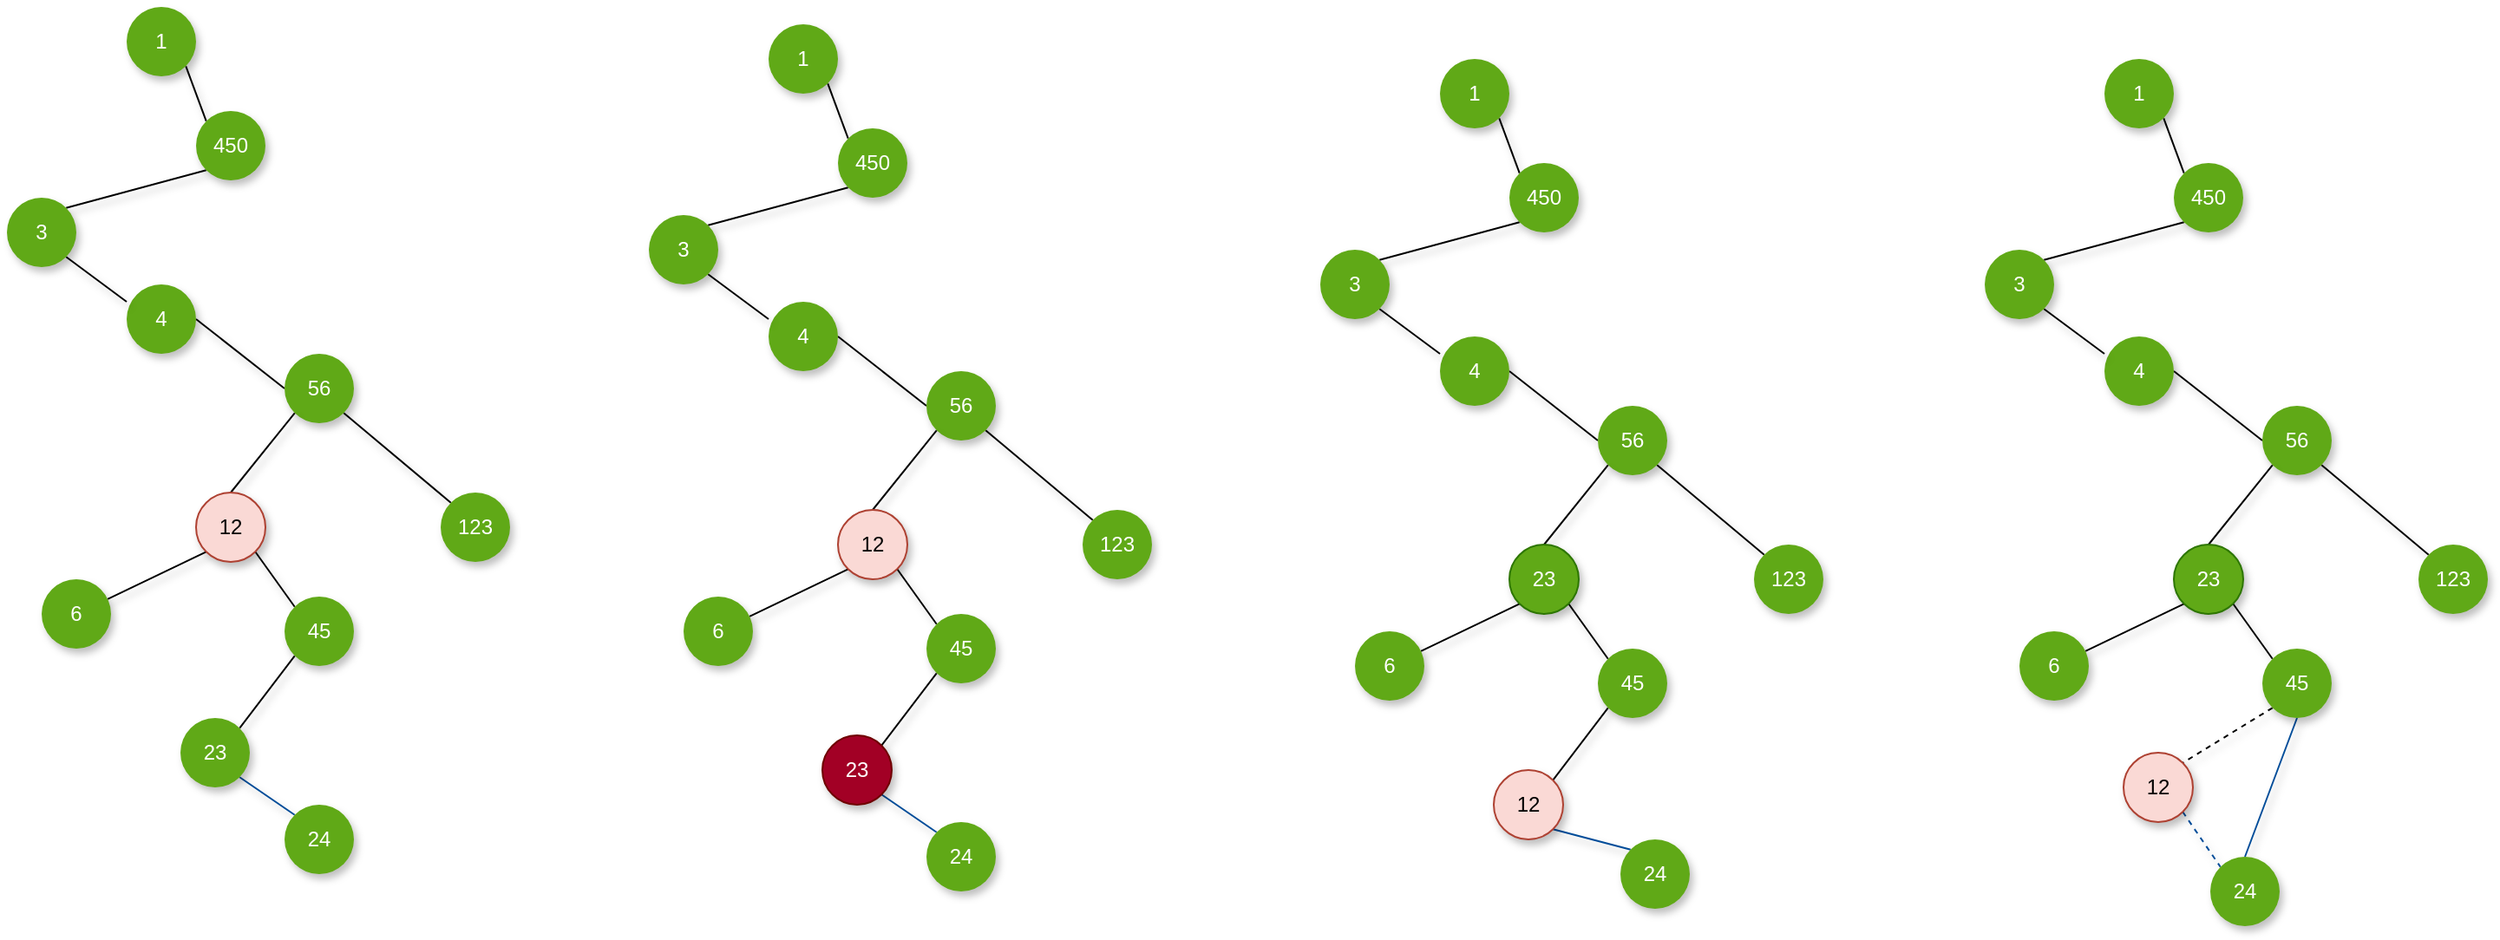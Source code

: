 <mxfile version="13.7.3" type="device"><diagram id="aa8UdqtfkiOayn3rqtdB" name="第 1 页"><mxGraphModel dx="1301" dy="933" grid="1" gridSize="10" guides="1" tooltips="1" connect="1" arrows="1" fold="1" page="1" pageScale="1" pageWidth="827" pageHeight="1169" math="0" shadow="0"><root><mxCell id="0"/><object label="bst-build" id="1"><mxCell parent="0" visible="0"/></object><mxCell id="n2YznU2ucoyNt7KkT2WX-1" value="1" style="ellipse;whiteSpace=wrap;html=1;aspect=fixed;shadow=1;fillColor=#60a917;fontColor=#ffffff;strokeColor=none;" vertex="1" parent="1"><mxGeometry x="160" y="140" width="40" height="40" as="geometry"/></mxCell><mxCell id="n2YznU2ucoyNt7KkT2WX-13" style="edgeStyle=none;rounded=0;orthogonalLoop=1;jettySize=auto;html=1;exitX=1;exitY=1;exitDx=0;exitDy=0;entryX=0.25;entryY=0;entryDx=0;entryDy=0;entryPerimeter=0;endArrow=none;endFill=0;shadow=1;fillColor=#60a917;" edge="1" parent="1" source="n2YznU2ucoyNt7KkT2WX-2" target="n2YznU2ucoyNt7KkT2WX-3"><mxGeometry relative="1" as="geometry"/></mxCell><mxCell id="n2YznU2ucoyNt7KkT2WX-2" value="1" style="ellipse;whiteSpace=wrap;html=1;aspect=fixed;shadow=1;fillColor=#60a917;fontColor=#ffffff;strokeColor=none;" vertex="1" parent="1"><mxGeometry x="260" y="140" width="40" height="40" as="geometry"/></mxCell><mxCell id="n2YznU2ucoyNt7KkT2WX-3" value="450" style="ellipse;whiteSpace=wrap;html=1;aspect=fixed;shadow=1;fillColor=#60a917;fontColor=#ffffff;strokeColor=none;" vertex="1" parent="1"><mxGeometry x="300" y="200" width="40" height="40" as="geometry"/></mxCell><mxCell id="n2YznU2ucoyNt7KkT2WX-4" value="" style="endArrow=none;dashed=1;html=1;shadow=1;fillColor=#60a917;" edge="1" parent="1"><mxGeometry width="50" height="50" relative="1" as="geometry"><mxPoint x="240" y="270" as="sourcePoint"/><mxPoint x="240" y="130" as="targetPoint"/></mxGeometry></mxCell><mxCell id="n2YznU2ucoyNt7KkT2WX-5" value="" style="endArrow=none;dashed=1;html=1;shadow=1;fillColor=#60a917;" edge="1" parent="1"><mxGeometry width="50" height="50" relative="1" as="geometry"><mxPoint x="390" y="270" as="sourcePoint"/><mxPoint x="390" y="130" as="targetPoint"/></mxGeometry></mxCell><mxCell id="n2YznU2ucoyNt7KkT2WX-11" style="rounded=0;orthogonalLoop=1;jettySize=auto;html=1;exitX=1;exitY=1;exitDx=0;exitDy=0;entryX=0;entryY=0;entryDx=0;entryDy=0;endArrow=none;endFill=0;shadow=1;fillColor=#60a917;" edge="1" parent="1" source="n2YznU2ucoyNt7KkT2WX-6" target="n2YznU2ucoyNt7KkT2WX-7"><mxGeometry relative="1" as="geometry"/></mxCell><mxCell id="n2YznU2ucoyNt7KkT2WX-6" value="1" style="ellipse;whiteSpace=wrap;html=1;aspect=fixed;shadow=1;fillColor=#60a917;fontColor=#ffffff;strokeColor=none;" vertex="1" parent="1"><mxGeometry x="480" y="140" width="40" height="40" as="geometry"/></mxCell><mxCell id="n2YznU2ucoyNt7KkT2WX-12" style="edgeStyle=none;rounded=0;orthogonalLoop=1;jettySize=auto;html=1;exitX=0;exitY=1;exitDx=0;exitDy=0;entryX=1;entryY=0;entryDx=0;entryDy=0;endArrow=none;endFill=0;shadow=1;fillColor=#60a917;" edge="1" parent="1" source="n2YznU2ucoyNt7KkT2WX-7" target="n2YznU2ucoyNt7KkT2WX-8"><mxGeometry relative="1" as="geometry"/></mxCell><mxCell id="n2YznU2ucoyNt7KkT2WX-7" value="450" style="ellipse;whiteSpace=wrap;html=1;aspect=fixed;shadow=1;fillColor=#60a917;fontColor=#ffffff;strokeColor=none;" vertex="1" parent="1"><mxGeometry x="520" y="200" width="40" height="40" as="geometry"/></mxCell><mxCell id="n2YznU2ucoyNt7KkT2WX-8" value="3&lt;br&gt;" style="ellipse;whiteSpace=wrap;html=1;aspect=fixed;shadow=1;fillColor=#60a917;fontColor=#ffffff;strokeColor=none;" vertex="1" parent="1"><mxGeometry x="450" y="270" width="40" height="40" as="geometry"/></mxCell><mxCell id="n2YznU2ucoyNt7KkT2WX-9" value="4" style="ellipse;whiteSpace=wrap;html=1;aspect=fixed;shadow=1;fillColor=#60a917;fontColor=#ffffff;strokeColor=none;" vertex="1" parent="1"><mxGeometry x="730" y="310" width="40" height="40" as="geometry"/></mxCell><mxCell id="n2YznU2ucoyNt7KkT2WX-10" value="" style="endArrow=none;dashed=1;html=1;shadow=1;fillColor=#60a917;" edge="1" parent="1"><mxGeometry width="50" height="50" relative="1" as="geometry"><mxPoint x="610" y="270" as="sourcePoint"/><mxPoint x="610" y="130" as="targetPoint"/></mxGeometry></mxCell><mxCell id="n2YznU2ucoyNt7KkT2WX-14" style="rounded=0;orthogonalLoop=1;jettySize=auto;html=1;exitX=1;exitY=1;exitDx=0;exitDy=0;entryX=0;entryY=0;entryDx=0;entryDy=0;endArrow=none;endFill=0;shadow=1;fillColor=#60a917;" edge="1" parent="1" source="n2YznU2ucoyNt7KkT2WX-15" target="n2YznU2ucoyNt7KkT2WX-17"><mxGeometry relative="1" as="geometry"/></mxCell><mxCell id="n2YznU2ucoyNt7KkT2WX-15" value="1" style="ellipse;whiteSpace=wrap;html=1;aspect=fixed;shadow=1;fillColor=#60a917;fontColor=#ffffff;strokeColor=none;" vertex="1" parent="1"><mxGeometry x="690" y="135" width="40" height="40" as="geometry"/></mxCell><mxCell id="n2YznU2ucoyNt7KkT2WX-16" style="edgeStyle=none;rounded=0;orthogonalLoop=1;jettySize=auto;html=1;exitX=0;exitY=1;exitDx=0;exitDy=0;entryX=1;entryY=0;entryDx=0;entryDy=0;endArrow=none;endFill=0;shadow=1;fillColor=#60a917;" edge="1" parent="1" source="n2YznU2ucoyNt7KkT2WX-17" target="n2YznU2ucoyNt7KkT2WX-18"><mxGeometry relative="1" as="geometry"/></mxCell><mxCell id="n2YznU2ucoyNt7KkT2WX-17" value="450" style="ellipse;whiteSpace=wrap;html=1;aspect=fixed;shadow=1;fillColor=#60a917;fontColor=#ffffff;strokeColor=none;" vertex="1" parent="1"><mxGeometry x="730" y="195" width="40" height="40" as="geometry"/></mxCell><mxCell id="n2YznU2ucoyNt7KkT2WX-19" style="edgeStyle=none;rounded=0;orthogonalLoop=1;jettySize=auto;html=1;exitX=1;exitY=1;exitDx=0;exitDy=0;entryX=0;entryY=0.25;entryDx=0;entryDy=0;entryPerimeter=0;endArrow=none;endFill=0;shadow=1;fillColor=#60a917;" edge="1" parent="1" source="n2YznU2ucoyNt7KkT2WX-18" target="n2YznU2ucoyNt7KkT2WX-9"><mxGeometry relative="1" as="geometry"/></mxCell><mxCell id="n2YznU2ucoyNt7KkT2WX-18" value="3&lt;br&gt;" style="ellipse;whiteSpace=wrap;html=1;aspect=fixed;shadow=1;fillColor=#60a917;fontColor=#ffffff;strokeColor=none;" vertex="1" parent="1"><mxGeometry x="660" y="265" width="40" height="40" as="geometry"/></mxCell><mxCell id="n2YznU2ucoyNt7KkT2WX-43" style="edgeStyle=none;rounded=0;orthogonalLoop=1;jettySize=auto;html=1;exitX=1;exitY=0.5;exitDx=0;exitDy=0;entryX=0;entryY=0.5;entryDx=0;entryDy=0;endArrow=none;endFill=0;shadow=1;fillColor=#60a917;" edge="1" parent="1" source="n2YznU2ucoyNt7KkT2WX-26" target="n2YznU2ucoyNt7KkT2WX-33"><mxGeometry relative="1" as="geometry"/></mxCell><mxCell id="n2YznU2ucoyNt7KkT2WX-26" value="4" style="ellipse;whiteSpace=wrap;html=1;aspect=fixed;shadow=1;fillColor=#60a917;fontColor=#ffffff;strokeColor=none;" vertex="1" parent="1"><mxGeometry x="389" y="530" width="40" height="40" as="geometry"/></mxCell><mxCell id="n2YznU2ucoyNt7KkT2WX-27" style="rounded=0;orthogonalLoop=1;jettySize=auto;html=1;exitX=1;exitY=1;exitDx=0;exitDy=0;entryX=0;entryY=0;entryDx=0;entryDy=0;endArrow=none;endFill=0;shadow=1;fillColor=#60a917;" edge="1" parent="1" source="n2YznU2ucoyNt7KkT2WX-28" target="n2YznU2ucoyNt7KkT2WX-30"><mxGeometry relative="1" as="geometry"/></mxCell><mxCell id="n2YznU2ucoyNt7KkT2WX-28" value="1" style="ellipse;whiteSpace=wrap;html=1;aspect=fixed;shadow=1;fillColor=#60a917;fontColor=#ffffff;strokeColor=none;" vertex="1" parent="1"><mxGeometry x="389" y="370" width="40" height="40" as="geometry"/></mxCell><mxCell id="n2YznU2ucoyNt7KkT2WX-29" style="edgeStyle=none;rounded=0;orthogonalLoop=1;jettySize=auto;html=1;exitX=0;exitY=1;exitDx=0;exitDy=0;entryX=1;entryY=0;entryDx=0;entryDy=0;endArrow=none;endFill=0;shadow=1;fillColor=#60a917;" edge="1" parent="1" source="n2YznU2ucoyNt7KkT2WX-30" target="n2YznU2ucoyNt7KkT2WX-32"><mxGeometry relative="1" as="geometry"/></mxCell><mxCell id="n2YznU2ucoyNt7KkT2WX-30" value="450" style="ellipse;whiteSpace=wrap;html=1;aspect=fixed;shadow=1;fillColor=#60a917;fontColor=#ffffff;strokeColor=none;" vertex="1" parent="1"><mxGeometry x="429" y="430" width="40" height="40" as="geometry"/></mxCell><mxCell id="n2YznU2ucoyNt7KkT2WX-31" style="edgeStyle=none;rounded=0;orthogonalLoop=1;jettySize=auto;html=1;exitX=1;exitY=1;exitDx=0;exitDy=0;entryX=0;entryY=0.25;entryDx=0;entryDy=0;entryPerimeter=0;endArrow=none;endFill=0;shadow=1;fillColor=#60a917;" edge="1" parent="1" source="n2YznU2ucoyNt7KkT2WX-32" target="n2YznU2ucoyNt7KkT2WX-26"><mxGeometry relative="1" as="geometry"/></mxCell><mxCell id="n2YznU2ucoyNt7KkT2WX-32" value="3&lt;br&gt;" style="ellipse;whiteSpace=wrap;html=1;aspect=fixed;shadow=1;fillColor=#60a917;fontColor=#ffffff;strokeColor=none;" vertex="1" parent="1"><mxGeometry x="320" y="480" width="40" height="40" as="geometry"/></mxCell><mxCell id="n2YznU2ucoyNt7KkT2WX-40" style="edgeStyle=none;rounded=0;orthogonalLoop=1;jettySize=auto;html=1;exitX=1;exitY=1;exitDx=0;exitDy=0;entryX=0;entryY=0;entryDx=0;entryDy=0;endArrow=none;endFill=0;shadow=1;fillColor=#60a917;" edge="1" parent="1" source="n2YznU2ucoyNt7KkT2WX-33" target="n2YznU2ucoyNt7KkT2WX-35"><mxGeometry relative="1" as="geometry"/></mxCell><mxCell id="n2YznU2ucoyNt7KkT2WX-33" value="56" style="ellipse;whiteSpace=wrap;html=1;aspect=fixed;shadow=1;fillColor=#60a917;fontColor=#ffffff;strokeColor=none;" vertex="1" parent="1"><mxGeometry x="480" y="570" width="40" height="40" as="geometry"/></mxCell><mxCell id="n2YznU2ucoyNt7KkT2WX-44" style="edgeStyle=none;rounded=0;orthogonalLoop=1;jettySize=auto;html=1;exitX=0.5;exitY=0;exitDx=0;exitDy=0;entryX=0;entryY=1;entryDx=0;entryDy=0;endArrow=none;endFill=0;shadow=1;fillColor=#60a917;" edge="1" parent="1" source="n2YznU2ucoyNt7KkT2WX-34" target="n2YznU2ucoyNt7KkT2WX-33"><mxGeometry relative="1" as="geometry"/></mxCell><mxCell id="n2YznU2ucoyNt7KkT2WX-45" style="edgeStyle=none;rounded=0;orthogonalLoop=1;jettySize=auto;html=1;exitX=1;exitY=1;exitDx=0;exitDy=0;entryX=0;entryY=0;entryDx=0;entryDy=0;endArrow=none;endFill=0;shadow=1;fillColor=#60a917;" edge="1" parent="1" source="n2YznU2ucoyNt7KkT2WX-34" target="n2YznU2ucoyNt7KkT2WX-36"><mxGeometry relative="1" as="geometry"/></mxCell><mxCell id="n2YznU2ucoyNt7KkT2WX-47" style="edgeStyle=none;rounded=0;orthogonalLoop=1;jettySize=auto;html=1;exitX=0;exitY=1;exitDx=0;exitDy=0;endArrow=none;endFill=0;shadow=1;fillColor=#60a917;" edge="1" parent="1" source="n2YznU2ucoyNt7KkT2WX-34" target="n2YznU2ucoyNt7KkT2WX-38"><mxGeometry relative="1" as="geometry"/></mxCell><mxCell id="n2YznU2ucoyNt7KkT2WX-34" value="12" style="ellipse;whiteSpace=wrap;html=1;aspect=fixed;shadow=1;fillColor=#60a917;fontColor=#ffffff;strokeColor=none;" vertex="1" parent="1"><mxGeometry x="429" y="650" width="40" height="40" as="geometry"/></mxCell><mxCell id="n2YznU2ucoyNt7KkT2WX-35" value="123" style="ellipse;whiteSpace=wrap;html=1;aspect=fixed;shadow=1;fillColor=#60a917;fontColor=#ffffff;strokeColor=none;" vertex="1" parent="1"><mxGeometry x="570" y="650" width="40" height="40" as="geometry"/></mxCell><mxCell id="n2YznU2ucoyNt7KkT2WX-46" style="edgeStyle=none;rounded=0;orthogonalLoop=1;jettySize=auto;html=1;exitX=0;exitY=1;exitDx=0;exitDy=0;entryX=1;entryY=0;entryDx=0;entryDy=0;endArrow=none;endFill=0;shadow=1;fillColor=#60a917;" edge="1" parent="1" source="n2YznU2ucoyNt7KkT2WX-36" target="n2YznU2ucoyNt7KkT2WX-37"><mxGeometry relative="1" as="geometry"/></mxCell><mxCell id="n2YznU2ucoyNt7KkT2WX-36" value="45" style="ellipse;whiteSpace=wrap;html=1;aspect=fixed;shadow=1;fillColor=#60a917;fontColor=#ffffff;strokeColor=none;" vertex="1" parent="1"><mxGeometry x="480" y="710" width="40" height="40" as="geometry"/></mxCell><mxCell id="n2YznU2ucoyNt7KkT2WX-37" value="23" style="ellipse;whiteSpace=wrap;html=1;aspect=fixed;shadow=1;fillColor=#60a917;fontColor=#ffffff;strokeColor=none;" vertex="1" parent="1"><mxGeometry x="420" y="780" width="40" height="40" as="geometry"/></mxCell><mxCell id="n2YznU2ucoyNt7KkT2WX-38" value="6" style="ellipse;whiteSpace=wrap;html=1;aspect=fixed;shadow=1;fillColor=#60a917;fontColor=#ffffff;strokeColor=none;" vertex="1" parent="1"><mxGeometry x="340" y="700" width="40" height="40" as="geometry"/></mxCell><mxCell id="n2YznU2ucoyNt7KkT2WX-48" value="" style="endArrow=none;dashed=1;html=1;dashPattern=1 3;strokeWidth=2;shadow=1;fillColor=#60a917;" edge="1" parent="1"><mxGeometry width="50" height="50" relative="1" as="geometry"><mxPoint x="160" y="360" as="sourcePoint"/><mxPoint x="750" y="360" as="targetPoint"/></mxGeometry></mxCell><object label="bst-delete-1" id="n2YznU2ucoyNt7KkT2WX-69"><mxCell parent="0" visible="0"/></object><mxCell id="n2YznU2ucoyNt7KkT2WX-70" style="edgeStyle=none;rounded=0;orthogonalLoop=1;jettySize=auto;html=1;exitX=1;exitY=0.5;exitDx=0;exitDy=0;entryX=0;entryY=0.5;entryDx=0;entryDy=0;endArrow=none;endFill=0;shadow=1;fillColor=#60a917;" edge="1" parent="n2YznU2ucoyNt7KkT2WX-69" source="n2YznU2ucoyNt7KkT2WX-71" target="n2YznU2ucoyNt7KkT2WX-79"><mxGeometry relative="1" as="geometry"/></mxCell><mxCell id="n2YznU2ucoyNt7KkT2WX-71" value="4" style="ellipse;whiteSpace=wrap;html=1;aspect=fixed;shadow=1;fillColor=#60a917;fontColor=#ffffff;strokeColor=none;" vertex="1" parent="n2YznU2ucoyNt7KkT2WX-69"><mxGeometry x="399" y="540" width="40" height="40" as="geometry"/></mxCell><mxCell id="n2YznU2ucoyNt7KkT2WX-72" style="rounded=0;orthogonalLoop=1;jettySize=auto;html=1;exitX=1;exitY=1;exitDx=0;exitDy=0;entryX=0;entryY=0;entryDx=0;entryDy=0;endArrow=none;endFill=0;shadow=1;fillColor=#60a917;" edge="1" parent="n2YznU2ucoyNt7KkT2WX-69" source="n2YznU2ucoyNt7KkT2WX-73" target="n2YznU2ucoyNt7KkT2WX-75"><mxGeometry relative="1" as="geometry"/></mxCell><mxCell id="n2YznU2ucoyNt7KkT2WX-73" value="1" style="ellipse;whiteSpace=wrap;html=1;aspect=fixed;shadow=1;fillColor=#60a917;fontColor=#ffffff;strokeColor=none;" vertex="1" parent="n2YznU2ucoyNt7KkT2WX-69"><mxGeometry x="399" y="380" width="40" height="40" as="geometry"/></mxCell><mxCell id="n2YznU2ucoyNt7KkT2WX-74" style="edgeStyle=none;rounded=0;orthogonalLoop=1;jettySize=auto;html=1;exitX=0;exitY=1;exitDx=0;exitDy=0;entryX=1;entryY=0;entryDx=0;entryDy=0;endArrow=none;endFill=0;shadow=1;fillColor=#60a917;" edge="1" parent="n2YznU2ucoyNt7KkT2WX-69" source="n2YznU2ucoyNt7KkT2WX-75" target="n2YznU2ucoyNt7KkT2WX-77"><mxGeometry relative="1" as="geometry"/></mxCell><mxCell id="n2YznU2ucoyNt7KkT2WX-75" value="450" style="ellipse;whiteSpace=wrap;html=1;aspect=fixed;shadow=1;fillColor=#60a917;fontColor=#ffffff;strokeColor=none;" vertex="1" parent="n2YznU2ucoyNt7KkT2WX-69"><mxGeometry x="439" y="440" width="40" height="40" as="geometry"/></mxCell><mxCell id="n2YznU2ucoyNt7KkT2WX-76" style="edgeStyle=none;rounded=0;orthogonalLoop=1;jettySize=auto;html=1;exitX=1;exitY=1;exitDx=0;exitDy=0;entryX=0;entryY=0.25;entryDx=0;entryDy=0;entryPerimeter=0;endArrow=none;endFill=0;shadow=1;fillColor=#60a917;" edge="1" parent="n2YznU2ucoyNt7KkT2WX-69" source="n2YznU2ucoyNt7KkT2WX-77" target="n2YznU2ucoyNt7KkT2WX-71"><mxGeometry relative="1" as="geometry"/></mxCell><mxCell id="n2YznU2ucoyNt7KkT2WX-77" value="3&lt;br&gt;" style="ellipse;whiteSpace=wrap;html=1;aspect=fixed;shadow=1;fillColor=#60a917;fontColor=#ffffff;strokeColor=none;" vertex="1" parent="n2YznU2ucoyNt7KkT2WX-69"><mxGeometry x="330" y="490" width="40" height="40" as="geometry"/></mxCell><mxCell id="n2YznU2ucoyNt7KkT2WX-78" style="edgeStyle=none;rounded=0;orthogonalLoop=1;jettySize=auto;html=1;exitX=1;exitY=1;exitDx=0;exitDy=0;entryX=0;entryY=0;entryDx=0;entryDy=0;endArrow=none;endFill=0;shadow=1;fillColor=#60a917;" edge="1" parent="n2YznU2ucoyNt7KkT2WX-69" source="n2YznU2ucoyNt7KkT2WX-79" target="n2YznU2ucoyNt7KkT2WX-84"><mxGeometry relative="1" as="geometry"/></mxCell><mxCell id="n2YznU2ucoyNt7KkT2WX-79" value="56" style="ellipse;whiteSpace=wrap;html=1;aspect=fixed;shadow=1;fillColor=#60a917;fontColor=#ffffff;strokeColor=none;" vertex="1" parent="n2YznU2ucoyNt7KkT2WX-69"><mxGeometry x="490" y="580" width="40" height="40" as="geometry"/></mxCell><mxCell id="n2YznU2ucoyNt7KkT2WX-80" style="edgeStyle=none;rounded=0;orthogonalLoop=1;jettySize=auto;html=1;exitX=0.5;exitY=0;exitDx=0;exitDy=0;entryX=0;entryY=1;entryDx=0;entryDy=0;endArrow=none;endFill=0;shadow=1;fillColor=#60a917;" edge="1" parent="n2YznU2ucoyNt7KkT2WX-69" source="n2YznU2ucoyNt7KkT2WX-83" target="n2YznU2ucoyNt7KkT2WX-79"><mxGeometry relative="1" as="geometry"/></mxCell><mxCell id="n2YznU2ucoyNt7KkT2WX-81" style="edgeStyle=none;rounded=0;orthogonalLoop=1;jettySize=auto;html=1;exitX=1;exitY=1;exitDx=0;exitDy=0;entryX=0;entryY=0;entryDx=0;entryDy=0;endArrow=none;endFill=0;shadow=1;fillColor=#60a917;" edge="1" parent="n2YznU2ucoyNt7KkT2WX-69" source="n2YznU2ucoyNt7KkT2WX-83" target="n2YznU2ucoyNt7KkT2WX-86"><mxGeometry relative="1" as="geometry"/></mxCell><mxCell id="n2YznU2ucoyNt7KkT2WX-82" style="edgeStyle=none;rounded=0;orthogonalLoop=1;jettySize=auto;html=1;exitX=0;exitY=1;exitDx=0;exitDy=0;endArrow=none;endFill=0;shadow=1;fillColor=#60a917;" edge="1" parent="n2YznU2ucoyNt7KkT2WX-69" source="n2YznU2ucoyNt7KkT2WX-83" target="n2YznU2ucoyNt7KkT2WX-88"><mxGeometry relative="1" as="geometry"/></mxCell><mxCell id="n2YznU2ucoyNt7KkT2WX-83" value="12" style="ellipse;whiteSpace=wrap;html=1;aspect=fixed;shadow=1;fillColor=#60a917;fontColor=#ffffff;strokeColor=none;" vertex="1" parent="n2YznU2ucoyNt7KkT2WX-69"><mxGeometry x="439" y="660" width="40" height="40" as="geometry"/></mxCell><mxCell id="n2YznU2ucoyNt7KkT2WX-84" value="123" style="ellipse;whiteSpace=wrap;html=1;aspect=fixed;shadow=1;fillColor=#60a917;fontColor=#ffffff;strokeColor=none;" vertex="1" parent="n2YznU2ucoyNt7KkT2WX-69"><mxGeometry x="580" y="660" width="40" height="40" as="geometry"/></mxCell><mxCell id="n2YznU2ucoyNt7KkT2WX-85" style="edgeStyle=none;rounded=0;orthogonalLoop=1;jettySize=auto;html=1;exitX=0;exitY=1;exitDx=0;exitDy=0;entryX=1;entryY=0;entryDx=0;entryDy=0;endArrow=none;endFill=0;shadow=1;fillColor=#60a917;" edge="1" parent="n2YznU2ucoyNt7KkT2WX-69" source="n2YznU2ucoyNt7KkT2WX-86" target="n2YznU2ucoyNt7KkT2WX-87"><mxGeometry relative="1" as="geometry"/></mxCell><mxCell id="n2YznU2ucoyNt7KkT2WX-86" value="45" style="ellipse;whiteSpace=wrap;html=1;aspect=fixed;shadow=1;fillColor=#60a917;fontColor=#ffffff;strokeColor=none;" vertex="1" parent="n2YznU2ucoyNt7KkT2WX-69"><mxGeometry x="490" y="720" width="40" height="40" as="geometry"/></mxCell><mxCell id="n2YznU2ucoyNt7KkT2WX-87" value="23" style="ellipse;whiteSpace=wrap;html=1;aspect=fixed;shadow=1;fillColor=#fad9d5;strokeColor=#ae4132;" vertex="1" parent="n2YznU2ucoyNt7KkT2WX-69"><mxGeometry x="430" y="790" width="40" height="40" as="geometry"/></mxCell><mxCell id="n2YznU2ucoyNt7KkT2WX-88" value="6" style="ellipse;whiteSpace=wrap;html=1;aspect=fixed;shadow=1;fillColor=#60a917;fontColor=#ffffff;strokeColor=none;" vertex="1" parent="n2YznU2ucoyNt7KkT2WX-69"><mxGeometry x="350" y="710" width="40" height="40" as="geometry"/></mxCell><mxCell id="n2YznU2ucoyNt7KkT2WX-110" style="edgeStyle=none;rounded=0;orthogonalLoop=1;jettySize=auto;html=1;exitX=0.5;exitY=1;exitDx=0;exitDy=0;entryX=0.5;entryY=0;entryDx=0;entryDy=0;shadow=1;endArrow=none;endFill=0;strokeColor=#000000;" edge="1" parent="n2YznU2ucoyNt7KkT2WX-69" source="n2YznU2ucoyNt7KkT2WX-103" target="n2YznU2ucoyNt7KkT2WX-107"><mxGeometry relative="1" as="geometry"/></mxCell><object label="bst-delete-2" id="n2YznU2ucoyNt7KkT2WX-89"><mxCell parent="0" visible="0"/></object><mxCell id="n2YznU2ucoyNt7KkT2WX-90" style="edgeStyle=none;rounded=0;orthogonalLoop=1;jettySize=auto;html=1;exitX=1;exitY=0.5;exitDx=0;exitDy=0;entryX=0;entryY=0.5;entryDx=0;entryDy=0;endArrow=none;endFill=0;shadow=1;fillColor=#60a917;" edge="1" parent="n2YznU2ucoyNt7KkT2WX-89" source="n2YznU2ucoyNt7KkT2WX-91" target="n2YznU2ucoyNt7KkT2WX-99"><mxGeometry relative="1" as="geometry"/></mxCell><mxCell id="n2YznU2ucoyNt7KkT2WX-91" value="4" style="ellipse;whiteSpace=wrap;html=1;aspect=fixed;shadow=1;fillColor=#60a917;fontColor=#ffffff;strokeColor=none;" vertex="1" parent="n2YznU2ucoyNt7KkT2WX-89"><mxGeometry x="149" y="460" width="40" height="40" as="geometry"/></mxCell><mxCell id="n2YznU2ucoyNt7KkT2WX-92" style="rounded=0;orthogonalLoop=1;jettySize=auto;html=1;exitX=1;exitY=1;exitDx=0;exitDy=0;entryX=0;entryY=0;entryDx=0;entryDy=0;endArrow=none;endFill=0;shadow=1;fillColor=#60a917;" edge="1" parent="n2YznU2ucoyNt7KkT2WX-89" source="n2YznU2ucoyNt7KkT2WX-93" target="n2YznU2ucoyNt7KkT2WX-95"><mxGeometry relative="1" as="geometry"/></mxCell><mxCell id="n2YznU2ucoyNt7KkT2WX-93" value="1" style="ellipse;whiteSpace=wrap;html=1;aspect=fixed;shadow=1;fillColor=#60a917;fontColor=#ffffff;strokeColor=none;" vertex="1" parent="n2YznU2ucoyNt7KkT2WX-89"><mxGeometry x="149" y="300" width="40" height="40" as="geometry"/></mxCell><mxCell id="n2YznU2ucoyNt7KkT2WX-94" style="edgeStyle=none;rounded=0;orthogonalLoop=1;jettySize=auto;html=1;exitX=0;exitY=1;exitDx=0;exitDy=0;entryX=1;entryY=0;entryDx=0;entryDy=0;endArrow=none;endFill=0;shadow=1;fillColor=#60a917;" edge="1" parent="n2YznU2ucoyNt7KkT2WX-89" source="n2YznU2ucoyNt7KkT2WX-95" target="n2YznU2ucoyNt7KkT2WX-97"><mxGeometry relative="1" as="geometry"/></mxCell><mxCell id="n2YznU2ucoyNt7KkT2WX-95" value="450" style="ellipse;whiteSpace=wrap;html=1;aspect=fixed;shadow=1;fillColor=#60a917;fontColor=#ffffff;strokeColor=none;" vertex="1" parent="n2YznU2ucoyNt7KkT2WX-89"><mxGeometry x="189" y="360" width="40" height="40" as="geometry"/></mxCell><mxCell id="n2YznU2ucoyNt7KkT2WX-96" style="edgeStyle=none;rounded=0;orthogonalLoop=1;jettySize=auto;html=1;exitX=1;exitY=1;exitDx=0;exitDy=0;entryX=0;entryY=0.25;entryDx=0;entryDy=0;entryPerimeter=0;endArrow=none;endFill=0;shadow=1;fillColor=#60a917;" edge="1" parent="n2YznU2ucoyNt7KkT2WX-89" source="n2YznU2ucoyNt7KkT2WX-97" target="n2YznU2ucoyNt7KkT2WX-91"><mxGeometry relative="1" as="geometry"/></mxCell><mxCell id="n2YznU2ucoyNt7KkT2WX-97" value="3&lt;br&gt;" style="ellipse;whiteSpace=wrap;html=1;aspect=fixed;shadow=1;fillColor=#60a917;fontColor=#ffffff;strokeColor=none;" vertex="1" parent="n2YznU2ucoyNt7KkT2WX-89"><mxGeometry x="80" y="410" width="40" height="40" as="geometry"/></mxCell><mxCell id="n2YznU2ucoyNt7KkT2WX-98" style="edgeStyle=none;rounded=0;orthogonalLoop=1;jettySize=auto;html=1;exitX=1;exitY=1;exitDx=0;exitDy=0;entryX=0;entryY=0;entryDx=0;entryDy=0;endArrow=none;endFill=0;shadow=1;fillColor=#60a917;" edge="1" parent="n2YznU2ucoyNt7KkT2WX-89" source="n2YznU2ucoyNt7KkT2WX-99" target="n2YznU2ucoyNt7KkT2WX-104"><mxGeometry relative="1" as="geometry"/></mxCell><mxCell id="n2YznU2ucoyNt7KkT2WX-99" value="56" style="ellipse;whiteSpace=wrap;html=1;aspect=fixed;shadow=1;fillColor=#60a917;fontColor=#ffffff;strokeColor=none;" vertex="1" parent="n2YznU2ucoyNt7KkT2WX-89"><mxGeometry x="240" y="500" width="40" height="40" as="geometry"/></mxCell><mxCell id="n2YznU2ucoyNt7KkT2WX-100" style="edgeStyle=none;rounded=0;orthogonalLoop=1;jettySize=auto;html=1;exitX=0.5;exitY=0;exitDx=0;exitDy=0;entryX=0;entryY=1;entryDx=0;entryDy=0;endArrow=none;endFill=0;shadow=1;fillColor=#60a917;" edge="1" parent="n2YznU2ucoyNt7KkT2WX-89" source="n2YznU2ucoyNt7KkT2WX-103" target="n2YznU2ucoyNt7KkT2WX-99"><mxGeometry relative="1" as="geometry"/></mxCell><mxCell id="n2YznU2ucoyNt7KkT2WX-101" style="edgeStyle=none;rounded=0;orthogonalLoop=1;jettySize=auto;html=1;exitX=1;exitY=1;exitDx=0;exitDy=0;entryX=0;entryY=0;entryDx=0;entryDy=0;endArrow=none;endFill=0;shadow=1;fillColor=#60a917;dashed=1;" edge="1" parent="n2YznU2ucoyNt7KkT2WX-89" source="n2YznU2ucoyNt7KkT2WX-103" target="n2YznU2ucoyNt7KkT2WX-106"><mxGeometry relative="1" as="geometry"/></mxCell><mxCell id="n2YznU2ucoyNt7KkT2WX-102" style="edgeStyle=none;rounded=0;orthogonalLoop=1;jettySize=auto;html=1;exitX=0;exitY=1;exitDx=0;exitDy=0;endArrow=none;endFill=0;shadow=1;fillColor=#60a917;" edge="1" parent="n2YznU2ucoyNt7KkT2WX-89" source="n2YznU2ucoyNt7KkT2WX-103" target="n2YznU2ucoyNt7KkT2WX-108"><mxGeometry relative="1" as="geometry"/></mxCell><mxCell id="n2YznU2ucoyNt7KkT2WX-112" style="edgeStyle=none;rounded=0;orthogonalLoop=1;jettySize=auto;html=1;exitX=0.5;exitY=1;exitDx=0;exitDy=0;shadow=1;endArrow=none;endFill=0;strokeColor=#001DBC;fillColor=#0050ef;" edge="1" parent="n2YznU2ucoyNt7KkT2WX-89" source="n2YznU2ucoyNt7KkT2WX-103" target="n2YznU2ucoyNt7KkT2WX-107"><mxGeometry relative="1" as="geometry"/></mxCell><mxCell id="n2YznU2ucoyNt7KkT2WX-103" value="12" style="ellipse;whiteSpace=wrap;html=1;aspect=fixed;shadow=1;fillColor=#60a917;fontColor=#ffffff;strokeColor=none;" vertex="1" parent="n2YznU2ucoyNt7KkT2WX-89"><mxGeometry x="189" y="580" width="40" height="40" as="geometry"/></mxCell><mxCell id="n2YznU2ucoyNt7KkT2WX-104" value="123" style="ellipse;whiteSpace=wrap;html=1;aspect=fixed;shadow=1;fillColor=#60a917;fontColor=#ffffff;strokeColor=none;" vertex="1" parent="n2YznU2ucoyNt7KkT2WX-89"><mxGeometry x="330" y="580" width="40" height="40" as="geometry"/></mxCell><mxCell id="n2YznU2ucoyNt7KkT2WX-105" style="edgeStyle=none;rounded=0;orthogonalLoop=1;jettySize=auto;html=1;exitX=0;exitY=1;exitDx=0;exitDy=0;entryX=1;entryY=0;entryDx=0;entryDy=0;endArrow=none;endFill=0;shadow=1;fillColor=#60a917;dashed=1;" edge="1" parent="n2YznU2ucoyNt7KkT2WX-89" source="n2YznU2ucoyNt7KkT2WX-106" target="n2YznU2ucoyNt7KkT2WX-107"><mxGeometry relative="1" as="geometry"/></mxCell><mxCell id="n2YznU2ucoyNt7KkT2WX-106" value="45" style="ellipse;whiteSpace=wrap;html=1;aspect=fixed;shadow=1;fillColor=#fad9d5;strokeColor=#ae4132;" vertex="1" parent="n2YznU2ucoyNt7KkT2WX-89"><mxGeometry x="240" y="640" width="40" height="40" as="geometry"/></mxCell><mxCell id="n2YznU2ucoyNt7KkT2WX-107" value="23" style="ellipse;whiteSpace=wrap;html=1;aspect=fixed;shadow=1;fillColor=#60a917;strokeColor=#2D7600;fontColor=#ffffff;" vertex="1" parent="n2YznU2ucoyNt7KkT2WX-89"><mxGeometry x="180" y="710" width="40" height="40" as="geometry"/></mxCell><mxCell id="n2YznU2ucoyNt7KkT2WX-108" value="6" style="ellipse;whiteSpace=wrap;html=1;aspect=fixed;shadow=1;fillColor=#60a917;fontColor=#ffffff;strokeColor=none;" vertex="1" parent="n2YznU2ucoyNt7KkT2WX-89"><mxGeometry x="100" y="630" width="40" height="40" as="geometry"/></mxCell><mxCell id="n2YznU2ucoyNt7KkT2WX-113" style="edgeStyle=none;rounded=0;orthogonalLoop=1;jettySize=auto;html=1;exitX=1;exitY=0.5;exitDx=0;exitDy=0;entryX=0;entryY=0.5;entryDx=0;entryDy=0;endArrow=none;endFill=0;shadow=1;fillColor=#60a917;" edge="1" parent="n2YznU2ucoyNt7KkT2WX-89" source="n2YznU2ucoyNt7KkT2WX-114" target="n2YznU2ucoyNt7KkT2WX-122"><mxGeometry relative="1" as="geometry"/></mxCell><mxCell id="n2YznU2ucoyNt7KkT2WX-114" value="4" style="ellipse;whiteSpace=wrap;html=1;aspect=fixed;shadow=1;fillColor=#60a917;fontColor=#ffffff;strokeColor=none;" vertex="1" parent="n2YznU2ucoyNt7KkT2WX-89"><mxGeometry x="529" y="470" width="40" height="40" as="geometry"/></mxCell><mxCell id="n2YznU2ucoyNt7KkT2WX-115" style="rounded=0;orthogonalLoop=1;jettySize=auto;html=1;exitX=1;exitY=1;exitDx=0;exitDy=0;entryX=0;entryY=0;entryDx=0;entryDy=0;endArrow=none;endFill=0;shadow=1;fillColor=#60a917;" edge="1" parent="n2YznU2ucoyNt7KkT2WX-89" source="n2YznU2ucoyNt7KkT2WX-116" target="n2YznU2ucoyNt7KkT2WX-118"><mxGeometry relative="1" as="geometry"/></mxCell><mxCell id="n2YznU2ucoyNt7KkT2WX-116" value="1" style="ellipse;whiteSpace=wrap;html=1;aspect=fixed;shadow=1;fillColor=#60a917;fontColor=#ffffff;strokeColor=none;" vertex="1" parent="n2YznU2ucoyNt7KkT2WX-89"><mxGeometry x="529" y="310" width="40" height="40" as="geometry"/></mxCell><mxCell id="n2YznU2ucoyNt7KkT2WX-117" style="edgeStyle=none;rounded=0;orthogonalLoop=1;jettySize=auto;html=1;exitX=0;exitY=1;exitDx=0;exitDy=0;entryX=1;entryY=0;entryDx=0;entryDy=0;endArrow=none;endFill=0;shadow=1;fillColor=#60a917;dashed=1;" edge="1" parent="n2YznU2ucoyNt7KkT2WX-89" source="n2YznU2ucoyNt7KkT2WX-118" target="n2YznU2ucoyNt7KkT2WX-120"><mxGeometry relative="1" as="geometry"/></mxCell><mxCell id="n2YznU2ucoyNt7KkT2WX-133" style="edgeStyle=none;rounded=0;orthogonalLoop=1;jettySize=auto;html=1;entryX=0.5;entryY=0;entryDx=0;entryDy=0;shadow=1;endArrow=none;endFill=0;strokeColor=#004C99;" edge="1" parent="n2YznU2ucoyNt7KkT2WX-89" source="n2YznU2ucoyNt7KkT2WX-118" target="n2YznU2ucoyNt7KkT2WX-114"><mxGeometry relative="1" as="geometry"/></mxCell><mxCell id="n2YznU2ucoyNt7KkT2WX-118" value="450" style="ellipse;whiteSpace=wrap;html=1;aspect=fixed;shadow=1;fillColor=#60a917;fontColor=#ffffff;strokeColor=none;" vertex="1" parent="n2YznU2ucoyNt7KkT2WX-89"><mxGeometry x="569" y="370" width="40" height="40" as="geometry"/></mxCell><mxCell id="n2YznU2ucoyNt7KkT2WX-119" style="edgeStyle=none;rounded=0;orthogonalLoop=1;jettySize=auto;html=1;exitX=1;exitY=1;exitDx=0;exitDy=0;entryX=0;entryY=0.25;entryDx=0;entryDy=0;entryPerimeter=0;endArrow=none;endFill=0;shadow=1;fillColor=#60a917;dashed=1;" edge="1" parent="n2YznU2ucoyNt7KkT2WX-89" source="n2YznU2ucoyNt7KkT2WX-120" target="n2YznU2ucoyNt7KkT2WX-114"><mxGeometry relative="1" as="geometry"/></mxCell><mxCell id="n2YznU2ucoyNt7KkT2WX-120" value="3&lt;br&gt;" style="ellipse;whiteSpace=wrap;html=1;aspect=fixed;shadow=1;fillColor=#fad9d5;strokeColor=#ae4132;" vertex="1" parent="n2YznU2ucoyNt7KkT2WX-89"><mxGeometry x="460" y="420" width="40" height="40" as="geometry"/></mxCell><mxCell id="n2YznU2ucoyNt7KkT2WX-121" style="edgeStyle=none;rounded=0;orthogonalLoop=1;jettySize=auto;html=1;exitX=1;exitY=1;exitDx=0;exitDy=0;entryX=0;entryY=0;entryDx=0;entryDy=0;endArrow=none;endFill=0;shadow=1;fillColor=#60a917;" edge="1" parent="n2YznU2ucoyNt7KkT2WX-89" source="n2YznU2ucoyNt7KkT2WX-122" target="n2YznU2ucoyNt7KkT2WX-128"><mxGeometry relative="1" as="geometry"/></mxCell><mxCell id="n2YznU2ucoyNt7KkT2WX-122" value="56" style="ellipse;whiteSpace=wrap;html=1;aspect=fixed;shadow=1;fillColor=#60a917;fontColor=#ffffff;strokeColor=none;" vertex="1" parent="n2YznU2ucoyNt7KkT2WX-89"><mxGeometry x="620" y="510" width="40" height="40" as="geometry"/></mxCell><mxCell id="n2YznU2ucoyNt7KkT2WX-123" style="edgeStyle=none;rounded=0;orthogonalLoop=1;jettySize=auto;html=1;exitX=0.5;exitY=0;exitDx=0;exitDy=0;entryX=0;entryY=1;entryDx=0;entryDy=0;endArrow=none;endFill=0;shadow=1;fillColor=#60a917;" edge="1" parent="n2YznU2ucoyNt7KkT2WX-89" source="n2YznU2ucoyNt7KkT2WX-127" target="n2YznU2ucoyNt7KkT2WX-122"><mxGeometry relative="1" as="geometry"/></mxCell><mxCell id="n2YznU2ucoyNt7KkT2WX-124" style="edgeStyle=none;rounded=0;orthogonalLoop=1;jettySize=auto;html=1;exitX=1;exitY=1;exitDx=0;exitDy=0;entryX=0;entryY=0;entryDx=0;entryDy=0;endArrow=none;endFill=0;shadow=1;fillColor=#60a917;" edge="1" parent="n2YznU2ucoyNt7KkT2WX-89" source="n2YznU2ucoyNt7KkT2WX-127" target="n2YznU2ucoyNt7KkT2WX-130"><mxGeometry relative="1" as="geometry"/></mxCell><mxCell id="n2YznU2ucoyNt7KkT2WX-125" style="edgeStyle=none;rounded=0;orthogonalLoop=1;jettySize=auto;html=1;exitX=0;exitY=1;exitDx=0;exitDy=0;endArrow=none;endFill=0;shadow=1;fillColor=#60a917;" edge="1" parent="n2YznU2ucoyNt7KkT2WX-89" source="n2YznU2ucoyNt7KkT2WX-127" target="n2YznU2ucoyNt7KkT2WX-132"><mxGeometry relative="1" as="geometry"/></mxCell><mxCell id="n2YznU2ucoyNt7KkT2WX-127" value="12" style="ellipse;whiteSpace=wrap;html=1;aspect=fixed;shadow=1;fillColor=#60a917;fontColor=#ffffff;strokeColor=none;" vertex="1" parent="n2YznU2ucoyNt7KkT2WX-89"><mxGeometry x="569" y="590" width="40" height="40" as="geometry"/></mxCell><mxCell id="n2YznU2ucoyNt7KkT2WX-128" value="123" style="ellipse;whiteSpace=wrap;html=1;aspect=fixed;shadow=1;fillColor=#60a917;fontColor=#ffffff;strokeColor=none;" vertex="1" parent="n2YznU2ucoyNt7KkT2WX-89"><mxGeometry x="710" y="590" width="40" height="40" as="geometry"/></mxCell><mxCell id="n2YznU2ucoyNt7KkT2WX-129" style="edgeStyle=none;rounded=0;orthogonalLoop=1;jettySize=auto;html=1;exitX=0;exitY=1;exitDx=0;exitDy=0;entryX=1;entryY=0;entryDx=0;entryDy=0;endArrow=none;endFill=0;shadow=1;fillColor=#60a917;" edge="1" parent="n2YznU2ucoyNt7KkT2WX-89" source="n2YznU2ucoyNt7KkT2WX-130" target="n2YznU2ucoyNt7KkT2WX-131"><mxGeometry relative="1" as="geometry"/></mxCell><mxCell id="n2YznU2ucoyNt7KkT2WX-130" value="45" style="ellipse;whiteSpace=wrap;html=1;aspect=fixed;shadow=1;fillColor=#60a917;strokeColor=#2D7600;fontColor=#ffffff;" vertex="1" parent="n2YznU2ucoyNt7KkT2WX-89"><mxGeometry x="620" y="650" width="40" height="40" as="geometry"/></mxCell><mxCell id="n2YznU2ucoyNt7KkT2WX-131" value="23" style="ellipse;whiteSpace=wrap;html=1;aspect=fixed;shadow=1;fillColor=#60a917;strokeColor=#2D7600;fontColor=#ffffff;" vertex="1" parent="n2YznU2ucoyNt7KkT2WX-89"><mxGeometry x="560" y="720" width="40" height="40" as="geometry"/></mxCell><mxCell id="n2YznU2ucoyNt7KkT2WX-132" value="6" style="ellipse;whiteSpace=wrap;html=1;aspect=fixed;shadow=1;fillColor=#60a917;fontColor=#ffffff;strokeColor=none;" vertex="1" parent="n2YznU2ucoyNt7KkT2WX-89"><mxGeometry x="480" y="640" width="40" height="40" as="geometry"/></mxCell><object label="bst-delete-3" id="n2YznU2ucoyNt7KkT2WX-134"><mxCell parent="0" visible="0"/></object><mxCell id="n2YznU2ucoyNt7KkT2WX-135" style="edgeStyle=none;rounded=0;orthogonalLoop=1;jettySize=auto;html=1;exitX=1;exitY=0.5;exitDx=0;exitDy=0;entryX=0;entryY=0.5;entryDx=0;entryDy=0;endArrow=none;endFill=0;shadow=1;fillColor=#60a917;" edge="1" parent="n2YznU2ucoyNt7KkT2WX-134" source="n2YznU2ucoyNt7KkT2WX-136" target="n2YznU2ucoyNt7KkT2WX-144"><mxGeometry relative="1" as="geometry"/></mxCell><mxCell id="n2YznU2ucoyNt7KkT2WX-136" value="4" style="ellipse;whiteSpace=wrap;html=1;aspect=fixed;shadow=1;fillColor=#60a917;fontColor=#ffffff;strokeColor=none;" vertex="1" parent="n2YznU2ucoyNt7KkT2WX-134"><mxGeometry x="139" y="415" width="40" height="40" as="geometry"/></mxCell><mxCell id="n2YznU2ucoyNt7KkT2WX-137" style="rounded=0;orthogonalLoop=1;jettySize=auto;html=1;exitX=1;exitY=1;exitDx=0;exitDy=0;entryX=0;entryY=0;entryDx=0;entryDy=0;endArrow=none;endFill=0;shadow=1;fillColor=#60a917;" edge="1" parent="n2YznU2ucoyNt7KkT2WX-134" source="n2YznU2ucoyNt7KkT2WX-138" target="n2YznU2ucoyNt7KkT2WX-140"><mxGeometry relative="1" as="geometry"/></mxCell><mxCell id="n2YznU2ucoyNt7KkT2WX-138" value="1" style="ellipse;whiteSpace=wrap;html=1;aspect=fixed;shadow=1;fillColor=#60a917;fontColor=#ffffff;strokeColor=none;" vertex="1" parent="n2YznU2ucoyNt7KkT2WX-134"><mxGeometry x="139" y="255" width="40" height="40" as="geometry"/></mxCell><mxCell id="n2YznU2ucoyNt7KkT2WX-139" style="edgeStyle=none;rounded=0;orthogonalLoop=1;jettySize=auto;html=1;exitX=0;exitY=1;exitDx=0;exitDy=0;entryX=1;entryY=0;entryDx=0;entryDy=0;endArrow=none;endFill=0;shadow=1;fillColor=#60a917;" edge="1" parent="n2YznU2ucoyNt7KkT2WX-134" source="n2YznU2ucoyNt7KkT2WX-140" target="n2YznU2ucoyNt7KkT2WX-142"><mxGeometry relative="1" as="geometry"/></mxCell><mxCell id="n2YznU2ucoyNt7KkT2WX-140" value="450" style="ellipse;whiteSpace=wrap;html=1;aspect=fixed;shadow=1;fillColor=#60a917;fontColor=#ffffff;strokeColor=none;" vertex="1" parent="n2YznU2ucoyNt7KkT2WX-134"><mxGeometry x="179" y="315" width="40" height="40" as="geometry"/></mxCell><mxCell id="n2YznU2ucoyNt7KkT2WX-141" style="edgeStyle=none;rounded=0;orthogonalLoop=1;jettySize=auto;html=1;exitX=1;exitY=1;exitDx=0;exitDy=0;entryX=0;entryY=0.25;entryDx=0;entryDy=0;entryPerimeter=0;endArrow=none;endFill=0;shadow=1;fillColor=#60a917;" edge="1" parent="n2YznU2ucoyNt7KkT2WX-134" source="n2YznU2ucoyNt7KkT2WX-142" target="n2YznU2ucoyNt7KkT2WX-136"><mxGeometry relative="1" as="geometry"/></mxCell><mxCell id="n2YznU2ucoyNt7KkT2WX-142" value="3&lt;br&gt;" style="ellipse;whiteSpace=wrap;html=1;aspect=fixed;shadow=1;fillColor=#60a917;fontColor=#ffffff;strokeColor=none;" vertex="1" parent="n2YznU2ucoyNt7KkT2WX-134"><mxGeometry x="70" y="365" width="40" height="40" as="geometry"/></mxCell><mxCell id="n2YznU2ucoyNt7KkT2WX-143" style="edgeStyle=none;rounded=0;orthogonalLoop=1;jettySize=auto;html=1;exitX=1;exitY=1;exitDx=0;exitDy=0;entryX=0;entryY=0;entryDx=0;entryDy=0;endArrow=none;endFill=0;shadow=1;fillColor=#60a917;" edge="1" parent="n2YznU2ucoyNt7KkT2WX-134" source="n2YznU2ucoyNt7KkT2WX-144" target="n2YznU2ucoyNt7KkT2WX-149"><mxGeometry relative="1" as="geometry"/></mxCell><mxCell id="n2YznU2ucoyNt7KkT2WX-144" value="56" style="ellipse;whiteSpace=wrap;html=1;aspect=fixed;shadow=1;fillColor=#fad9d5;strokeColor=#ae4132;" vertex="1" parent="n2YznU2ucoyNt7KkT2WX-134"><mxGeometry x="230" y="455" width="40" height="40" as="geometry"/></mxCell><mxCell id="n2YznU2ucoyNt7KkT2WX-145" style="edgeStyle=none;rounded=0;orthogonalLoop=1;jettySize=auto;html=1;exitX=0.5;exitY=0;exitDx=0;exitDy=0;entryX=0;entryY=1;entryDx=0;entryDy=0;endArrow=none;endFill=0;shadow=1;fillColor=#60a917;" edge="1" parent="n2YznU2ucoyNt7KkT2WX-134" source="n2YznU2ucoyNt7KkT2WX-148" target="n2YznU2ucoyNt7KkT2WX-144"><mxGeometry relative="1" as="geometry"/></mxCell><mxCell id="n2YznU2ucoyNt7KkT2WX-146" style="edgeStyle=none;rounded=0;orthogonalLoop=1;jettySize=auto;html=1;exitX=1;exitY=1;exitDx=0;exitDy=0;entryX=0;entryY=0;entryDx=0;entryDy=0;endArrow=none;endFill=0;shadow=1;fillColor=#60a917;" edge="1" parent="n2YznU2ucoyNt7KkT2WX-134" source="n2YznU2ucoyNt7KkT2WX-148" target="n2YznU2ucoyNt7KkT2WX-151"><mxGeometry relative="1" as="geometry"/></mxCell><mxCell id="n2YznU2ucoyNt7KkT2WX-147" style="edgeStyle=none;rounded=0;orthogonalLoop=1;jettySize=auto;html=1;exitX=0;exitY=1;exitDx=0;exitDy=0;endArrow=none;endFill=0;shadow=1;fillColor=#60a917;" edge="1" parent="n2YznU2ucoyNt7KkT2WX-134" source="n2YznU2ucoyNt7KkT2WX-148" target="n2YznU2ucoyNt7KkT2WX-153"><mxGeometry relative="1" as="geometry"/></mxCell><mxCell id="n2YznU2ucoyNt7KkT2WX-148" value="12" style="ellipse;whiteSpace=wrap;html=1;aspect=fixed;shadow=1;fillColor=#60a917;fontColor=#ffffff;strokeColor=none;" vertex="1" parent="n2YznU2ucoyNt7KkT2WX-134"><mxGeometry x="179" y="535" width="40" height="40" as="geometry"/></mxCell><mxCell id="n2YznU2ucoyNt7KkT2WX-149" value="123" style="ellipse;whiteSpace=wrap;html=1;aspect=fixed;shadow=1;fillColor=#60a917;fontColor=#ffffff;strokeColor=none;" vertex="1" parent="n2YznU2ucoyNt7KkT2WX-134"><mxGeometry x="320" y="535" width="40" height="40" as="geometry"/></mxCell><mxCell id="n2YznU2ucoyNt7KkT2WX-150" style="edgeStyle=none;rounded=0;orthogonalLoop=1;jettySize=auto;html=1;exitX=0;exitY=1;exitDx=0;exitDy=0;entryX=1;entryY=0;entryDx=0;entryDy=0;endArrow=none;endFill=0;shadow=1;fillColor=#60a917;" edge="1" parent="n2YznU2ucoyNt7KkT2WX-134" source="n2YznU2ucoyNt7KkT2WX-151" target="n2YznU2ucoyNt7KkT2WX-152"><mxGeometry relative="1" as="geometry"/></mxCell><mxCell id="n2YznU2ucoyNt7KkT2WX-151" value="45" style="ellipse;whiteSpace=wrap;html=1;aspect=fixed;shadow=1;fillColor=#60a917;fontColor=#ffffff;strokeColor=none;" vertex="1" parent="n2YznU2ucoyNt7KkT2WX-134"><mxGeometry x="230" y="595" width="40" height="40" as="geometry"/></mxCell><mxCell id="n2YznU2ucoyNt7KkT2WX-152" value="23" style="ellipse;whiteSpace=wrap;html=1;aspect=fixed;shadow=1;fillColor=#60a917;fontColor=#ffffff;strokeColor=none;" vertex="1" parent="n2YznU2ucoyNt7KkT2WX-134"><mxGeometry x="170" y="665" width="40" height="40" as="geometry"/></mxCell><mxCell id="n2YznU2ucoyNt7KkT2WX-153" value="6" style="ellipse;whiteSpace=wrap;html=1;aspect=fixed;shadow=1;fillColor=#60a917;fontColor=#ffffff;strokeColor=none;" vertex="1" parent="n2YznU2ucoyNt7KkT2WX-134"><mxGeometry x="90" y="585" width="40" height="40" as="geometry"/></mxCell><mxCell id="n2YznU2ucoyNt7KkT2WX-212" style="edgeStyle=none;rounded=0;orthogonalLoop=1;jettySize=auto;html=1;exitX=1;exitY=0.5;exitDx=0;exitDy=0;entryX=0;entryY=0.5;entryDx=0;entryDy=0;endArrow=none;endFill=0;shadow=1;fillColor=#60a917;" edge="1" parent="n2YznU2ucoyNt7KkT2WX-134" source="n2YznU2ucoyNt7KkT2WX-213" target="n2YznU2ucoyNt7KkT2WX-221"><mxGeometry relative="1" as="geometry"/></mxCell><mxCell id="n2YznU2ucoyNt7KkT2WX-213" value="4" style="ellipse;whiteSpace=wrap;html=1;aspect=fixed;shadow=1;fillColor=#60a917;fontColor=#ffffff;strokeColor=none;" vertex="1" parent="n2YznU2ucoyNt7KkT2WX-134"><mxGeometry x="489" y="425" width="40" height="40" as="geometry"/></mxCell><mxCell id="n2YznU2ucoyNt7KkT2WX-214" style="rounded=0;orthogonalLoop=1;jettySize=auto;html=1;exitX=1;exitY=1;exitDx=0;exitDy=0;entryX=0;entryY=0;entryDx=0;entryDy=0;endArrow=none;endFill=0;shadow=1;fillColor=#60a917;" edge="1" parent="n2YznU2ucoyNt7KkT2WX-134" source="n2YznU2ucoyNt7KkT2WX-215" target="n2YznU2ucoyNt7KkT2WX-217"><mxGeometry relative="1" as="geometry"/></mxCell><mxCell id="n2YznU2ucoyNt7KkT2WX-215" value="1" style="ellipse;whiteSpace=wrap;html=1;aspect=fixed;shadow=1;fillColor=#60a917;fontColor=#ffffff;strokeColor=none;" vertex="1" parent="n2YznU2ucoyNt7KkT2WX-134"><mxGeometry x="489" y="265" width="40" height="40" as="geometry"/></mxCell><mxCell id="n2YznU2ucoyNt7KkT2WX-216" style="edgeStyle=none;rounded=0;orthogonalLoop=1;jettySize=auto;html=1;exitX=0;exitY=1;exitDx=0;exitDy=0;entryX=1;entryY=0;entryDx=0;entryDy=0;endArrow=none;endFill=0;shadow=1;fillColor=#60a917;" edge="1" parent="n2YznU2ucoyNt7KkT2WX-134" source="n2YznU2ucoyNt7KkT2WX-217" target="n2YznU2ucoyNt7KkT2WX-219"><mxGeometry relative="1" as="geometry"/></mxCell><mxCell id="n2YznU2ucoyNt7KkT2WX-217" value="450" style="ellipse;whiteSpace=wrap;html=1;aspect=fixed;shadow=1;fillColor=#60a917;fontColor=#ffffff;strokeColor=none;" vertex="1" parent="n2YznU2ucoyNt7KkT2WX-134"><mxGeometry x="529" y="325" width="40" height="40" as="geometry"/></mxCell><mxCell id="n2YznU2ucoyNt7KkT2WX-218" style="edgeStyle=none;rounded=0;orthogonalLoop=1;jettySize=auto;html=1;exitX=1;exitY=1;exitDx=0;exitDy=0;entryX=0;entryY=0.25;entryDx=0;entryDy=0;entryPerimeter=0;endArrow=none;endFill=0;shadow=1;fillColor=#60a917;" edge="1" parent="n2YznU2ucoyNt7KkT2WX-134" source="n2YznU2ucoyNt7KkT2WX-219" target="n2YznU2ucoyNt7KkT2WX-213"><mxGeometry relative="1" as="geometry"/></mxCell><mxCell id="n2YznU2ucoyNt7KkT2WX-219" value="3&lt;br&gt;" style="ellipse;whiteSpace=wrap;html=1;aspect=fixed;shadow=1;fillColor=#60a917;fontColor=#ffffff;strokeColor=none;" vertex="1" parent="n2YznU2ucoyNt7KkT2WX-134"><mxGeometry x="420" y="375" width="40" height="40" as="geometry"/></mxCell><mxCell id="n2YznU2ucoyNt7KkT2WX-220" style="edgeStyle=none;rounded=0;orthogonalLoop=1;jettySize=auto;html=1;exitX=1;exitY=1;exitDx=0;exitDy=0;entryX=0;entryY=0;entryDx=0;entryDy=0;endArrow=none;endFill=0;shadow=1;fillColor=#60a917;" edge="1" parent="n2YznU2ucoyNt7KkT2WX-134" source="n2YznU2ucoyNt7KkT2WX-221" target="n2YznU2ucoyNt7KkT2WX-226"><mxGeometry relative="1" as="geometry"/></mxCell><mxCell id="n2YznU2ucoyNt7KkT2WX-221" value="56" style="ellipse;whiteSpace=wrap;html=1;aspect=fixed;shadow=1;fillColor=#fad9d5;strokeColor=#ae4132;" vertex="1" parent="n2YznU2ucoyNt7KkT2WX-134"><mxGeometry x="580" y="465" width="40" height="40" as="geometry"/></mxCell><mxCell id="n2YznU2ucoyNt7KkT2WX-222" style="edgeStyle=none;rounded=0;orthogonalLoop=1;jettySize=auto;html=1;exitX=0.5;exitY=0;exitDx=0;exitDy=0;entryX=0;entryY=1;entryDx=0;entryDy=0;endArrow=none;endFill=0;shadow=1;fillColor=#60a917;" edge="1" parent="n2YznU2ucoyNt7KkT2WX-134" source="n2YznU2ucoyNt7KkT2WX-225" target="n2YznU2ucoyNt7KkT2WX-221"><mxGeometry relative="1" as="geometry"/></mxCell><mxCell id="n2YznU2ucoyNt7KkT2WX-223" style="edgeStyle=none;rounded=0;orthogonalLoop=1;jettySize=auto;html=1;exitX=1;exitY=1;exitDx=0;exitDy=0;entryX=0;entryY=0;entryDx=0;entryDy=0;endArrow=none;endFill=0;shadow=1;fillColor=#60a917;" edge="1" parent="n2YznU2ucoyNt7KkT2WX-134" source="n2YznU2ucoyNt7KkT2WX-225" target="n2YznU2ucoyNt7KkT2WX-228"><mxGeometry relative="1" as="geometry"/></mxCell><mxCell id="n2YznU2ucoyNt7KkT2WX-224" style="edgeStyle=none;rounded=0;orthogonalLoop=1;jettySize=auto;html=1;exitX=0;exitY=1;exitDx=0;exitDy=0;endArrow=none;endFill=0;shadow=1;fillColor=#60a917;" edge="1" parent="n2YznU2ucoyNt7KkT2WX-134" source="n2YznU2ucoyNt7KkT2WX-225" target="n2YznU2ucoyNt7KkT2WX-230"><mxGeometry relative="1" as="geometry"/></mxCell><mxCell id="n2YznU2ucoyNt7KkT2WX-225" value="12" style="ellipse;whiteSpace=wrap;html=1;aspect=fixed;shadow=1;fillColor=#60a917;fontColor=#ffffff;strokeColor=none;" vertex="1" parent="n2YznU2ucoyNt7KkT2WX-134"><mxGeometry x="529" y="545" width="40" height="40" as="geometry"/></mxCell><mxCell id="n2YznU2ucoyNt7KkT2WX-226" value="123" style="ellipse;whiteSpace=wrap;html=1;aspect=fixed;shadow=1;fillColor=#008a00;fontColor=#ffffff;strokeColor=#005700;" vertex="1" parent="n2YznU2ucoyNt7KkT2WX-134"><mxGeometry x="670" y="545" width="40" height="40" as="geometry"/></mxCell><mxCell id="n2YznU2ucoyNt7KkT2WX-227" style="edgeStyle=none;rounded=0;orthogonalLoop=1;jettySize=auto;html=1;exitX=0;exitY=1;exitDx=0;exitDy=0;entryX=1;entryY=0;entryDx=0;entryDy=0;endArrow=none;endFill=0;shadow=1;fillColor=#60a917;" edge="1" parent="n2YznU2ucoyNt7KkT2WX-134" source="n2YznU2ucoyNt7KkT2WX-228" target="n2YznU2ucoyNt7KkT2WX-229"><mxGeometry relative="1" as="geometry"/></mxCell><mxCell id="n2YznU2ucoyNt7KkT2WX-228" value="45" style="ellipse;whiteSpace=wrap;html=1;aspect=fixed;shadow=1;fillColor=#60a917;fontColor=#ffffff;strokeColor=none;" vertex="1" parent="n2YznU2ucoyNt7KkT2WX-134"><mxGeometry x="580" y="605" width="40" height="40" as="geometry"/></mxCell><mxCell id="n2YznU2ucoyNt7KkT2WX-229" value="23" style="ellipse;whiteSpace=wrap;html=1;aspect=fixed;shadow=1;fillColor=#60a917;fontColor=#ffffff;strokeColor=none;" vertex="1" parent="n2YznU2ucoyNt7KkT2WX-134"><mxGeometry x="520" y="675" width="40" height="40" as="geometry"/></mxCell><mxCell id="n2YznU2ucoyNt7KkT2WX-230" value="6" style="ellipse;whiteSpace=wrap;html=1;aspect=fixed;shadow=1;fillColor=#60a917;fontColor=#ffffff;strokeColor=none;" vertex="1" parent="n2YznU2ucoyNt7KkT2WX-134"><mxGeometry x="440" y="595" width="40" height="40" as="geometry"/></mxCell><mxCell id="n2YznU2ucoyNt7KkT2WX-231" style="edgeStyle=none;rounded=0;orthogonalLoop=1;jettySize=auto;html=1;exitX=1;exitY=0.5;exitDx=0;exitDy=0;entryX=0;entryY=0.5;entryDx=0;entryDy=0;endArrow=none;endFill=0;shadow=1;fillColor=#60a917;" edge="1" parent="n2YznU2ucoyNt7KkT2WX-134" source="n2YznU2ucoyNt7KkT2WX-232" target="n2YznU2ucoyNt7KkT2WX-240"><mxGeometry relative="1" as="geometry"/></mxCell><mxCell id="n2YznU2ucoyNt7KkT2WX-232" value="4" style="ellipse;whiteSpace=wrap;html=1;aspect=fixed;shadow=1;fillColor=#60a917;fontColor=#ffffff;strokeColor=none;" vertex="1" parent="n2YznU2ucoyNt7KkT2WX-134"><mxGeometry x="869" y="420" width="40" height="40" as="geometry"/></mxCell><mxCell id="n2YznU2ucoyNt7KkT2WX-233" style="rounded=0;orthogonalLoop=1;jettySize=auto;html=1;exitX=1;exitY=1;exitDx=0;exitDy=0;entryX=0;entryY=0;entryDx=0;entryDy=0;endArrow=none;endFill=0;shadow=1;fillColor=#60a917;" edge="1" parent="n2YznU2ucoyNt7KkT2WX-134" source="n2YznU2ucoyNt7KkT2WX-234" target="n2YznU2ucoyNt7KkT2WX-236"><mxGeometry relative="1" as="geometry"/></mxCell><mxCell id="n2YznU2ucoyNt7KkT2WX-234" value="1" style="ellipse;whiteSpace=wrap;html=1;aspect=fixed;shadow=1;fillColor=#60a917;fontColor=#ffffff;strokeColor=none;" vertex="1" parent="n2YznU2ucoyNt7KkT2WX-134"><mxGeometry x="869" y="260" width="40" height="40" as="geometry"/></mxCell><mxCell id="n2YznU2ucoyNt7KkT2WX-235" style="edgeStyle=none;rounded=0;orthogonalLoop=1;jettySize=auto;html=1;exitX=0;exitY=1;exitDx=0;exitDy=0;entryX=1;entryY=0;entryDx=0;entryDy=0;endArrow=none;endFill=0;shadow=1;fillColor=#60a917;" edge="1" parent="n2YznU2ucoyNt7KkT2WX-134" source="n2YznU2ucoyNt7KkT2WX-236" target="n2YznU2ucoyNt7KkT2WX-238"><mxGeometry relative="1" as="geometry"/></mxCell><mxCell id="n2YznU2ucoyNt7KkT2WX-236" value="450" style="ellipse;whiteSpace=wrap;html=1;aspect=fixed;shadow=1;fillColor=#60a917;fontColor=#ffffff;strokeColor=none;" vertex="1" parent="n2YznU2ucoyNt7KkT2WX-134"><mxGeometry x="909" y="320" width="40" height="40" as="geometry"/></mxCell><mxCell id="n2YznU2ucoyNt7KkT2WX-237" style="edgeStyle=none;rounded=0;orthogonalLoop=1;jettySize=auto;html=1;exitX=1;exitY=1;exitDx=0;exitDy=0;entryX=0;entryY=0.25;entryDx=0;entryDy=0;entryPerimeter=0;endArrow=none;endFill=0;shadow=1;fillColor=#60a917;" edge="1" parent="n2YznU2ucoyNt7KkT2WX-134" source="n2YznU2ucoyNt7KkT2WX-238" target="n2YznU2ucoyNt7KkT2WX-232"><mxGeometry relative="1" as="geometry"/></mxCell><mxCell id="n2YznU2ucoyNt7KkT2WX-238" value="3&lt;br&gt;" style="ellipse;whiteSpace=wrap;html=1;aspect=fixed;shadow=1;fillColor=#60a917;fontColor=#ffffff;strokeColor=none;" vertex="1" parent="n2YznU2ucoyNt7KkT2WX-134"><mxGeometry x="800" y="370" width="40" height="40" as="geometry"/></mxCell><mxCell id="n2YznU2ucoyNt7KkT2WX-239" style="edgeStyle=none;rounded=0;orthogonalLoop=1;jettySize=auto;html=1;exitX=1;exitY=1;exitDx=0;exitDy=0;entryX=0;entryY=0;entryDx=0;entryDy=0;endArrow=none;endFill=0;shadow=1;fillColor=#60a917;dashed=1;" edge="1" parent="n2YznU2ucoyNt7KkT2WX-134" source="n2YznU2ucoyNt7KkT2WX-240" target="n2YznU2ucoyNt7KkT2WX-245"><mxGeometry relative="1" as="geometry"/></mxCell><mxCell id="n2YznU2ucoyNt7KkT2WX-240" value="123" style="ellipse;whiteSpace=wrap;html=1;aspect=fixed;shadow=1;fillColor=#60a917;strokeColor=#2D7600;fontColor=#ffffff;" vertex="1" parent="n2YznU2ucoyNt7KkT2WX-134"><mxGeometry x="960" y="460" width="40" height="40" as="geometry"/></mxCell><mxCell id="n2YznU2ucoyNt7KkT2WX-241" style="edgeStyle=none;rounded=0;orthogonalLoop=1;jettySize=auto;html=1;exitX=0.5;exitY=0;exitDx=0;exitDy=0;entryX=0;entryY=1;entryDx=0;entryDy=0;endArrow=none;endFill=0;shadow=1;fillColor=#60a917;" edge="1" parent="n2YznU2ucoyNt7KkT2WX-134" source="n2YznU2ucoyNt7KkT2WX-244" target="n2YznU2ucoyNt7KkT2WX-240"><mxGeometry relative="1" as="geometry"/></mxCell><mxCell id="n2YznU2ucoyNt7KkT2WX-242" style="edgeStyle=none;rounded=0;orthogonalLoop=1;jettySize=auto;html=1;exitX=1;exitY=1;exitDx=0;exitDy=0;entryX=0;entryY=0;entryDx=0;entryDy=0;endArrow=none;endFill=0;shadow=1;fillColor=#60a917;" edge="1" parent="n2YznU2ucoyNt7KkT2WX-134" source="n2YznU2ucoyNt7KkT2WX-244" target="n2YznU2ucoyNt7KkT2WX-247"><mxGeometry relative="1" as="geometry"/></mxCell><mxCell id="n2YznU2ucoyNt7KkT2WX-243" style="edgeStyle=none;rounded=0;orthogonalLoop=1;jettySize=auto;html=1;exitX=0;exitY=1;exitDx=0;exitDy=0;endArrow=none;endFill=0;shadow=1;fillColor=#60a917;" edge="1" parent="n2YznU2ucoyNt7KkT2WX-134" source="n2YznU2ucoyNt7KkT2WX-244" target="n2YznU2ucoyNt7KkT2WX-249"><mxGeometry relative="1" as="geometry"/></mxCell><mxCell id="n2YznU2ucoyNt7KkT2WX-244" value="12" style="ellipse;whiteSpace=wrap;html=1;aspect=fixed;shadow=1;fillColor=#60a917;fontColor=#ffffff;strokeColor=none;" vertex="1" parent="n2YznU2ucoyNt7KkT2WX-134"><mxGeometry x="909" y="540" width="40" height="40" as="geometry"/></mxCell><mxCell id="n2YznU2ucoyNt7KkT2WX-245" value="56" style="ellipse;whiteSpace=wrap;html=1;aspect=fixed;shadow=1;fillColor=#fad9d5;strokeColor=#ae4132;" vertex="1" parent="n2YznU2ucoyNt7KkT2WX-134"><mxGeometry x="1050" y="540" width="40" height="40" as="geometry"/></mxCell><mxCell id="n2YznU2ucoyNt7KkT2WX-246" style="edgeStyle=none;rounded=0;orthogonalLoop=1;jettySize=auto;html=1;exitX=0;exitY=1;exitDx=0;exitDy=0;entryX=1;entryY=0;entryDx=0;entryDy=0;endArrow=none;endFill=0;shadow=1;fillColor=#60a917;" edge="1" parent="n2YznU2ucoyNt7KkT2WX-134" source="n2YznU2ucoyNt7KkT2WX-247" target="n2YznU2ucoyNt7KkT2WX-248"><mxGeometry relative="1" as="geometry"/></mxCell><mxCell id="n2YznU2ucoyNt7KkT2WX-247" value="45" style="ellipse;whiteSpace=wrap;html=1;aspect=fixed;shadow=1;fillColor=#60a917;fontColor=#ffffff;strokeColor=none;" vertex="1" parent="n2YznU2ucoyNt7KkT2WX-134"><mxGeometry x="960" y="600" width="40" height="40" as="geometry"/></mxCell><mxCell id="n2YznU2ucoyNt7KkT2WX-248" value="23" style="ellipse;whiteSpace=wrap;html=1;aspect=fixed;shadow=1;fillColor=#60a917;fontColor=#ffffff;strokeColor=none;" vertex="1" parent="n2YznU2ucoyNt7KkT2WX-134"><mxGeometry x="900" y="670" width="40" height="40" as="geometry"/></mxCell><mxCell id="n2YznU2ucoyNt7KkT2WX-249" value="6" style="ellipse;whiteSpace=wrap;html=1;aspect=fixed;shadow=1;fillColor=#60a917;fontColor=#ffffff;strokeColor=none;" vertex="1" parent="n2YznU2ucoyNt7KkT2WX-134"><mxGeometry x="820" y="590" width="40" height="40" as="geometry"/></mxCell><object label="bst-delete-4" id="n2YznU2ucoyNt7KkT2WX-173"><mxCell parent="0"/></object><mxCell id="n2YznU2ucoyNt7KkT2WX-174" style="edgeStyle=none;rounded=0;orthogonalLoop=1;jettySize=auto;html=1;exitX=1;exitY=0.5;exitDx=0;exitDy=0;entryX=0;entryY=0.5;entryDx=0;entryDy=0;endArrow=none;endFill=0;shadow=1;fillColor=#60a917;" edge="1" parent="n2YznU2ucoyNt7KkT2WX-173" source="n2YznU2ucoyNt7KkT2WX-175" target="n2YznU2ucoyNt7KkT2WX-183"><mxGeometry relative="1" as="geometry"/></mxCell><mxCell id="n2YznU2ucoyNt7KkT2WX-175" value="4" style="ellipse;whiteSpace=wrap;html=1;aspect=fixed;shadow=1;fillColor=#60a917;fontColor=#ffffff;strokeColor=none;" vertex="1" parent="n2YznU2ucoyNt7KkT2WX-173"><mxGeometry x="139" y="930" width="40" height="40" as="geometry"/></mxCell><mxCell id="n2YznU2ucoyNt7KkT2WX-176" style="rounded=0;orthogonalLoop=1;jettySize=auto;html=1;exitX=1;exitY=1;exitDx=0;exitDy=0;entryX=0;entryY=0;entryDx=0;entryDy=0;endArrow=none;endFill=0;shadow=1;fillColor=#60a917;" edge="1" parent="n2YznU2ucoyNt7KkT2WX-173" source="n2YznU2ucoyNt7KkT2WX-177" target="n2YznU2ucoyNt7KkT2WX-179"><mxGeometry relative="1" as="geometry"/></mxCell><mxCell id="n2YznU2ucoyNt7KkT2WX-177" value="1" style="ellipse;whiteSpace=wrap;html=1;aspect=fixed;shadow=1;fillColor=#60a917;fontColor=#ffffff;strokeColor=none;" vertex="1" parent="n2YznU2ucoyNt7KkT2WX-173"><mxGeometry x="139" y="770" width="40" height="40" as="geometry"/></mxCell><mxCell id="n2YznU2ucoyNt7KkT2WX-178" style="edgeStyle=none;rounded=0;orthogonalLoop=1;jettySize=auto;html=1;exitX=0;exitY=1;exitDx=0;exitDy=0;entryX=1;entryY=0;entryDx=0;entryDy=0;endArrow=none;endFill=0;shadow=1;fillColor=#60a917;" edge="1" parent="n2YznU2ucoyNt7KkT2WX-173" source="n2YznU2ucoyNt7KkT2WX-179" target="n2YznU2ucoyNt7KkT2WX-181"><mxGeometry relative="1" as="geometry"/></mxCell><mxCell id="n2YznU2ucoyNt7KkT2WX-179" value="450" style="ellipse;whiteSpace=wrap;html=1;aspect=fixed;shadow=1;fillColor=#60a917;fontColor=#ffffff;strokeColor=none;" vertex="1" parent="n2YznU2ucoyNt7KkT2WX-173"><mxGeometry x="179" y="830" width="40" height="40" as="geometry"/></mxCell><mxCell id="n2YznU2ucoyNt7KkT2WX-180" style="edgeStyle=none;rounded=0;orthogonalLoop=1;jettySize=auto;html=1;exitX=1;exitY=1;exitDx=0;exitDy=0;entryX=0;entryY=0.25;entryDx=0;entryDy=0;entryPerimeter=0;endArrow=none;endFill=0;shadow=1;fillColor=#60a917;" edge="1" parent="n2YznU2ucoyNt7KkT2WX-173" source="n2YznU2ucoyNt7KkT2WX-181" target="n2YznU2ucoyNt7KkT2WX-175"><mxGeometry relative="1" as="geometry"/></mxCell><mxCell id="n2YznU2ucoyNt7KkT2WX-181" value="3&lt;br&gt;" style="ellipse;whiteSpace=wrap;html=1;aspect=fixed;shadow=1;fillColor=#60a917;fontColor=#ffffff;strokeColor=none;" vertex="1" parent="n2YznU2ucoyNt7KkT2WX-173"><mxGeometry x="70" y="880" width="40" height="40" as="geometry"/></mxCell><mxCell id="n2YznU2ucoyNt7KkT2WX-182" style="edgeStyle=none;rounded=0;orthogonalLoop=1;jettySize=auto;html=1;exitX=1;exitY=1;exitDx=0;exitDy=0;entryX=0;entryY=0;entryDx=0;entryDy=0;endArrow=none;endFill=0;shadow=1;fillColor=#60a917;" edge="1" parent="n2YznU2ucoyNt7KkT2WX-173" source="n2YznU2ucoyNt7KkT2WX-183" target="n2YznU2ucoyNt7KkT2WX-188"><mxGeometry relative="1" as="geometry"/></mxCell><mxCell id="n2YznU2ucoyNt7KkT2WX-183" value="56" style="ellipse;whiteSpace=wrap;html=1;aspect=fixed;shadow=1;fillColor=#60a917;fontColor=#ffffff;strokeColor=none;" vertex="1" parent="n2YznU2ucoyNt7KkT2WX-173"><mxGeometry x="230" y="970" width="40" height="40" as="geometry"/></mxCell><mxCell id="n2YznU2ucoyNt7KkT2WX-184" style="edgeStyle=none;rounded=0;orthogonalLoop=1;jettySize=auto;html=1;exitX=0.5;exitY=0;exitDx=0;exitDy=0;entryX=0;entryY=1;entryDx=0;entryDy=0;endArrow=none;endFill=0;shadow=1;fillColor=#60a917;" edge="1" parent="n2YznU2ucoyNt7KkT2WX-173" source="n2YznU2ucoyNt7KkT2WX-187" target="n2YznU2ucoyNt7KkT2WX-183"><mxGeometry relative="1" as="geometry"/></mxCell><mxCell id="n2YznU2ucoyNt7KkT2WX-185" style="edgeStyle=none;rounded=0;orthogonalLoop=1;jettySize=auto;html=1;exitX=1;exitY=1;exitDx=0;exitDy=0;entryX=0;entryY=0;entryDx=0;entryDy=0;endArrow=none;endFill=0;shadow=1;fillColor=#60a917;" edge="1" parent="n2YznU2ucoyNt7KkT2WX-173" source="n2YznU2ucoyNt7KkT2WX-187" target="n2YznU2ucoyNt7KkT2WX-190"><mxGeometry relative="1" as="geometry"/></mxCell><mxCell id="n2YznU2ucoyNt7KkT2WX-186" style="edgeStyle=none;rounded=0;orthogonalLoop=1;jettySize=auto;html=1;exitX=0;exitY=1;exitDx=0;exitDy=0;endArrow=none;endFill=0;shadow=1;fillColor=#60a917;" edge="1" parent="n2YznU2ucoyNt7KkT2WX-173" source="n2YznU2ucoyNt7KkT2WX-187" target="n2YznU2ucoyNt7KkT2WX-192"><mxGeometry relative="1" as="geometry"/></mxCell><mxCell id="n2YznU2ucoyNt7KkT2WX-187" value="12" style="ellipse;whiteSpace=wrap;html=1;aspect=fixed;shadow=1;fillColor=#fad9d5;strokeColor=#ae4132;" vertex="1" parent="n2YznU2ucoyNt7KkT2WX-173"><mxGeometry x="179" y="1050" width="40" height="40" as="geometry"/></mxCell><mxCell id="n2YznU2ucoyNt7KkT2WX-188" value="123" style="ellipse;whiteSpace=wrap;html=1;aspect=fixed;shadow=1;fillColor=#60a917;fontColor=#ffffff;strokeColor=none;" vertex="1" parent="n2YznU2ucoyNt7KkT2WX-173"><mxGeometry x="320" y="1050" width="40" height="40" as="geometry"/></mxCell><mxCell id="n2YznU2ucoyNt7KkT2WX-189" style="edgeStyle=none;rounded=0;orthogonalLoop=1;jettySize=auto;html=1;exitX=0;exitY=1;exitDx=0;exitDy=0;entryX=1;entryY=0;entryDx=0;entryDy=0;endArrow=none;endFill=0;shadow=1;fillColor=#60a917;" edge="1" parent="n2YznU2ucoyNt7KkT2WX-173" source="n2YznU2ucoyNt7KkT2WX-190" target="n2YznU2ucoyNt7KkT2WX-191"><mxGeometry relative="1" as="geometry"/></mxCell><mxCell id="n2YznU2ucoyNt7KkT2WX-190" value="45" style="ellipse;whiteSpace=wrap;html=1;aspect=fixed;shadow=1;fillColor=#60a917;fontColor=#ffffff;strokeColor=none;" vertex="1" parent="n2YznU2ucoyNt7KkT2WX-173"><mxGeometry x="230" y="1110" width="40" height="40" as="geometry"/></mxCell><mxCell id="n2YznU2ucoyNt7KkT2WX-289" style="edgeStyle=none;rounded=0;orthogonalLoop=1;jettySize=auto;html=1;exitX=1;exitY=1;exitDx=0;exitDy=0;entryX=0;entryY=0;entryDx=0;entryDy=0;shadow=1;endArrow=none;endFill=0;strokeColor=#004C99;" edge="1" parent="n2YznU2ucoyNt7KkT2WX-173" source="n2YznU2ucoyNt7KkT2WX-191" target="n2YznU2ucoyNt7KkT2WX-288"><mxGeometry relative="1" as="geometry"/></mxCell><mxCell id="n2YznU2ucoyNt7KkT2WX-191" value="23" style="ellipse;whiteSpace=wrap;html=1;aspect=fixed;shadow=1;fillColor=#60a917;fontColor=#ffffff;strokeColor=none;" vertex="1" parent="n2YznU2ucoyNt7KkT2WX-173"><mxGeometry x="170" y="1180" width="40" height="40" as="geometry"/></mxCell><mxCell id="n2YznU2ucoyNt7KkT2WX-192" value="6" style="ellipse;whiteSpace=wrap;html=1;aspect=fixed;shadow=1;fillColor=#60a917;fontColor=#ffffff;strokeColor=none;" vertex="1" parent="n2YznU2ucoyNt7KkT2WX-173"><mxGeometry x="90" y="1100" width="40" height="40" as="geometry"/></mxCell><mxCell id="n2YznU2ucoyNt7KkT2WX-250" style="edgeStyle=none;rounded=0;orthogonalLoop=1;jettySize=auto;html=1;exitX=1;exitY=0.5;exitDx=0;exitDy=0;entryX=0;entryY=0.5;entryDx=0;entryDy=0;endArrow=none;endFill=0;shadow=1;fillColor=#60a917;" edge="1" parent="n2YznU2ucoyNt7KkT2WX-173" source="n2YznU2ucoyNt7KkT2WX-251" target="n2YznU2ucoyNt7KkT2WX-259"><mxGeometry relative="1" as="geometry"/></mxCell><mxCell id="n2YznU2ucoyNt7KkT2WX-251" value="4" style="ellipse;whiteSpace=wrap;html=1;aspect=fixed;shadow=1;fillColor=#60a917;fontColor=#ffffff;strokeColor=none;" vertex="1" parent="n2YznU2ucoyNt7KkT2WX-173"><mxGeometry x="509" y="940" width="40" height="40" as="geometry"/></mxCell><mxCell id="n2YznU2ucoyNt7KkT2WX-252" style="rounded=0;orthogonalLoop=1;jettySize=auto;html=1;exitX=1;exitY=1;exitDx=0;exitDy=0;entryX=0;entryY=0;entryDx=0;entryDy=0;endArrow=none;endFill=0;shadow=1;fillColor=#60a917;" edge="1" parent="n2YznU2ucoyNt7KkT2WX-173" source="n2YznU2ucoyNt7KkT2WX-253" target="n2YznU2ucoyNt7KkT2WX-255"><mxGeometry relative="1" as="geometry"/></mxCell><mxCell id="n2YznU2ucoyNt7KkT2WX-253" value="1" style="ellipse;whiteSpace=wrap;html=1;aspect=fixed;shadow=1;fillColor=#60a917;fontColor=#ffffff;strokeColor=none;" vertex="1" parent="n2YznU2ucoyNt7KkT2WX-173"><mxGeometry x="509" y="780" width="40" height="40" as="geometry"/></mxCell><mxCell id="n2YznU2ucoyNt7KkT2WX-254" style="edgeStyle=none;rounded=0;orthogonalLoop=1;jettySize=auto;html=1;exitX=0;exitY=1;exitDx=0;exitDy=0;entryX=1;entryY=0;entryDx=0;entryDy=0;endArrow=none;endFill=0;shadow=1;fillColor=#60a917;" edge="1" parent="n2YznU2ucoyNt7KkT2WX-173" source="n2YznU2ucoyNt7KkT2WX-255" target="n2YznU2ucoyNt7KkT2WX-257"><mxGeometry relative="1" as="geometry"/></mxCell><mxCell id="n2YznU2ucoyNt7KkT2WX-255" value="450" style="ellipse;whiteSpace=wrap;html=1;aspect=fixed;shadow=1;fillColor=#60a917;fontColor=#ffffff;strokeColor=none;" vertex="1" parent="n2YznU2ucoyNt7KkT2WX-173"><mxGeometry x="549" y="840" width="40" height="40" as="geometry"/></mxCell><mxCell id="n2YznU2ucoyNt7KkT2WX-256" style="edgeStyle=none;rounded=0;orthogonalLoop=1;jettySize=auto;html=1;exitX=1;exitY=1;exitDx=0;exitDy=0;entryX=0;entryY=0.25;entryDx=0;entryDy=0;entryPerimeter=0;endArrow=none;endFill=0;shadow=1;fillColor=#60a917;" edge="1" parent="n2YznU2ucoyNt7KkT2WX-173" source="n2YznU2ucoyNt7KkT2WX-257" target="n2YznU2ucoyNt7KkT2WX-251"><mxGeometry relative="1" as="geometry"/></mxCell><mxCell id="n2YznU2ucoyNt7KkT2WX-257" value="3&lt;br&gt;" style="ellipse;whiteSpace=wrap;html=1;aspect=fixed;shadow=1;fillColor=#60a917;fontColor=#ffffff;strokeColor=none;" vertex="1" parent="n2YznU2ucoyNt7KkT2WX-173"><mxGeometry x="440" y="890" width="40" height="40" as="geometry"/></mxCell><mxCell id="n2YznU2ucoyNt7KkT2WX-258" style="edgeStyle=none;rounded=0;orthogonalLoop=1;jettySize=auto;html=1;exitX=1;exitY=1;exitDx=0;exitDy=0;entryX=0;entryY=0;entryDx=0;entryDy=0;endArrow=none;endFill=0;shadow=1;fillColor=#60a917;" edge="1" parent="n2YznU2ucoyNt7KkT2WX-173" source="n2YznU2ucoyNt7KkT2WX-259" target="n2YznU2ucoyNt7KkT2WX-264"><mxGeometry relative="1" as="geometry"/></mxCell><mxCell id="n2YznU2ucoyNt7KkT2WX-259" value="56" style="ellipse;whiteSpace=wrap;html=1;aspect=fixed;shadow=1;fillColor=#60a917;fontColor=#ffffff;strokeColor=none;" vertex="1" parent="n2YznU2ucoyNt7KkT2WX-173"><mxGeometry x="600" y="980" width="40" height="40" as="geometry"/></mxCell><mxCell id="n2YznU2ucoyNt7KkT2WX-260" style="edgeStyle=none;rounded=0;orthogonalLoop=1;jettySize=auto;html=1;exitX=0.5;exitY=0;exitDx=0;exitDy=0;entryX=0;entryY=1;entryDx=0;entryDy=0;endArrow=none;endFill=0;shadow=1;fillColor=#60a917;" edge="1" parent="n2YznU2ucoyNt7KkT2WX-173" source="n2YznU2ucoyNt7KkT2WX-263" target="n2YznU2ucoyNt7KkT2WX-259"><mxGeometry relative="1" as="geometry"/></mxCell><mxCell id="n2YznU2ucoyNt7KkT2WX-261" style="edgeStyle=none;rounded=0;orthogonalLoop=1;jettySize=auto;html=1;exitX=1;exitY=1;exitDx=0;exitDy=0;entryX=0;entryY=0;entryDx=0;entryDy=0;endArrow=none;endFill=0;shadow=1;fillColor=#60a917;" edge="1" parent="n2YznU2ucoyNt7KkT2WX-173" source="n2YznU2ucoyNt7KkT2WX-263" target="n2YznU2ucoyNt7KkT2WX-266"><mxGeometry relative="1" as="geometry"/></mxCell><mxCell id="n2YznU2ucoyNt7KkT2WX-262" style="edgeStyle=none;rounded=0;orthogonalLoop=1;jettySize=auto;html=1;exitX=0;exitY=1;exitDx=0;exitDy=0;endArrow=none;endFill=0;shadow=1;fillColor=#60a917;" edge="1" parent="n2YznU2ucoyNt7KkT2WX-173" source="n2YznU2ucoyNt7KkT2WX-263" target="n2YznU2ucoyNt7KkT2WX-268"><mxGeometry relative="1" as="geometry"/></mxCell><mxCell id="n2YznU2ucoyNt7KkT2WX-263" value="12" style="ellipse;whiteSpace=wrap;html=1;aspect=fixed;shadow=1;fillColor=#fad9d5;strokeColor=#ae4132;" vertex="1" parent="n2YznU2ucoyNt7KkT2WX-173"><mxGeometry x="549" y="1060" width="40" height="40" as="geometry"/></mxCell><mxCell id="n2YznU2ucoyNt7KkT2WX-264" value="123" style="ellipse;whiteSpace=wrap;html=1;aspect=fixed;shadow=1;fillColor=#60a917;fontColor=#ffffff;strokeColor=none;" vertex="1" parent="n2YznU2ucoyNt7KkT2WX-173"><mxGeometry x="690" y="1060" width="40" height="40" as="geometry"/></mxCell><mxCell id="n2YznU2ucoyNt7KkT2WX-265" style="edgeStyle=none;rounded=0;orthogonalLoop=1;jettySize=auto;html=1;exitX=0;exitY=1;exitDx=0;exitDy=0;entryX=1;entryY=0;entryDx=0;entryDy=0;endArrow=none;endFill=0;shadow=1;fillColor=#60a917;" edge="1" parent="n2YznU2ucoyNt7KkT2WX-173" source="n2YznU2ucoyNt7KkT2WX-266" target="n2YznU2ucoyNt7KkT2WX-267"><mxGeometry relative="1" as="geometry"/></mxCell><mxCell id="n2YznU2ucoyNt7KkT2WX-266" value="45" style="ellipse;whiteSpace=wrap;html=1;aspect=fixed;shadow=1;fillColor=#60a917;fontColor=#ffffff;strokeColor=none;" vertex="1" parent="n2YznU2ucoyNt7KkT2WX-173"><mxGeometry x="600" y="1120" width="40" height="40" as="geometry"/></mxCell><mxCell id="n2YznU2ucoyNt7KkT2WX-292" style="edgeStyle=none;rounded=0;orthogonalLoop=1;jettySize=auto;html=1;exitX=1;exitY=1;exitDx=0;exitDy=0;entryX=0;entryY=0;entryDx=0;entryDy=0;shadow=1;endArrow=none;endFill=0;strokeColor=#004C99;" edge="1" parent="n2YznU2ucoyNt7KkT2WX-173" source="n2YznU2ucoyNt7KkT2WX-267" target="n2YznU2ucoyNt7KkT2WX-290"><mxGeometry relative="1" as="geometry"/></mxCell><mxCell id="n2YznU2ucoyNt7KkT2WX-267" value="23" style="ellipse;whiteSpace=wrap;html=1;aspect=fixed;shadow=1;fillColor=#a20025;fontColor=#ffffff;strokeColor=#6F0000;" vertex="1" parent="n2YznU2ucoyNt7KkT2WX-173"><mxGeometry x="540" y="1190" width="40" height="40" as="geometry"/></mxCell><mxCell id="n2YznU2ucoyNt7KkT2WX-268" value="6" style="ellipse;whiteSpace=wrap;html=1;aspect=fixed;shadow=1;fillColor=#60a917;fontColor=#ffffff;strokeColor=none;" vertex="1" parent="n2YznU2ucoyNt7KkT2WX-173"><mxGeometry x="460" y="1110" width="40" height="40" as="geometry"/></mxCell><mxCell id="n2YznU2ucoyNt7KkT2WX-269" style="edgeStyle=none;rounded=0;orthogonalLoop=1;jettySize=auto;html=1;exitX=1;exitY=0.5;exitDx=0;exitDy=0;entryX=0;entryY=0.5;entryDx=0;entryDy=0;endArrow=none;endFill=0;shadow=1;fillColor=#60a917;" edge="1" parent="n2YznU2ucoyNt7KkT2WX-173" source="n2YznU2ucoyNt7KkT2WX-270" target="n2YznU2ucoyNt7KkT2WX-278"><mxGeometry relative="1" as="geometry"/></mxCell><mxCell id="n2YznU2ucoyNt7KkT2WX-270" value="4" style="ellipse;whiteSpace=wrap;html=1;aspect=fixed;shadow=1;fillColor=#60a917;fontColor=#ffffff;strokeColor=none;" vertex="1" parent="n2YznU2ucoyNt7KkT2WX-173"><mxGeometry x="896" y="960" width="40" height="40" as="geometry"/></mxCell><mxCell id="n2YznU2ucoyNt7KkT2WX-271" style="rounded=0;orthogonalLoop=1;jettySize=auto;html=1;exitX=1;exitY=1;exitDx=0;exitDy=0;entryX=0;entryY=0;entryDx=0;entryDy=0;endArrow=none;endFill=0;shadow=1;fillColor=#60a917;" edge="1" parent="n2YznU2ucoyNt7KkT2WX-173" source="n2YznU2ucoyNt7KkT2WX-272" target="n2YznU2ucoyNt7KkT2WX-274"><mxGeometry relative="1" as="geometry"/></mxCell><mxCell id="n2YznU2ucoyNt7KkT2WX-272" value="1" style="ellipse;whiteSpace=wrap;html=1;aspect=fixed;shadow=1;fillColor=#60a917;fontColor=#ffffff;strokeColor=none;" vertex="1" parent="n2YznU2ucoyNt7KkT2WX-173"><mxGeometry x="896" y="800" width="40" height="40" as="geometry"/></mxCell><mxCell id="n2YznU2ucoyNt7KkT2WX-273" style="edgeStyle=none;rounded=0;orthogonalLoop=1;jettySize=auto;html=1;exitX=0;exitY=1;exitDx=0;exitDy=0;entryX=1;entryY=0;entryDx=0;entryDy=0;endArrow=none;endFill=0;shadow=1;fillColor=#60a917;" edge="1" parent="n2YznU2ucoyNt7KkT2WX-173" source="n2YznU2ucoyNt7KkT2WX-274" target="n2YznU2ucoyNt7KkT2WX-276"><mxGeometry relative="1" as="geometry"/></mxCell><mxCell id="n2YznU2ucoyNt7KkT2WX-274" value="450" style="ellipse;whiteSpace=wrap;html=1;aspect=fixed;shadow=1;fillColor=#60a917;fontColor=#ffffff;strokeColor=none;" vertex="1" parent="n2YznU2ucoyNt7KkT2WX-173"><mxGeometry x="936" y="860" width="40" height="40" as="geometry"/></mxCell><mxCell id="n2YznU2ucoyNt7KkT2WX-275" style="edgeStyle=none;rounded=0;orthogonalLoop=1;jettySize=auto;html=1;exitX=1;exitY=1;exitDx=0;exitDy=0;entryX=0;entryY=0.25;entryDx=0;entryDy=0;entryPerimeter=0;endArrow=none;endFill=0;shadow=1;fillColor=#60a917;" edge="1" parent="n2YznU2ucoyNt7KkT2WX-173" source="n2YznU2ucoyNt7KkT2WX-276" target="n2YznU2ucoyNt7KkT2WX-270"><mxGeometry relative="1" as="geometry"/></mxCell><mxCell id="n2YznU2ucoyNt7KkT2WX-276" value="3&lt;br&gt;" style="ellipse;whiteSpace=wrap;html=1;aspect=fixed;shadow=1;fillColor=#60a917;fontColor=#ffffff;strokeColor=none;" vertex="1" parent="n2YznU2ucoyNt7KkT2WX-173"><mxGeometry x="827" y="910" width="40" height="40" as="geometry"/></mxCell><mxCell id="n2YznU2ucoyNt7KkT2WX-277" style="edgeStyle=none;rounded=0;orthogonalLoop=1;jettySize=auto;html=1;exitX=1;exitY=1;exitDx=0;exitDy=0;entryX=0;entryY=0;entryDx=0;entryDy=0;endArrow=none;endFill=0;shadow=1;fillColor=#60a917;" edge="1" parent="n2YznU2ucoyNt7KkT2WX-173" source="n2YznU2ucoyNt7KkT2WX-278" target="n2YznU2ucoyNt7KkT2WX-283"><mxGeometry relative="1" as="geometry"/></mxCell><mxCell id="n2YznU2ucoyNt7KkT2WX-278" value="56" style="ellipse;whiteSpace=wrap;html=1;aspect=fixed;shadow=1;fillColor=#60a917;fontColor=#ffffff;strokeColor=none;" vertex="1" parent="n2YznU2ucoyNt7KkT2WX-173"><mxGeometry x="987" y="1000" width="40" height="40" as="geometry"/></mxCell><mxCell id="n2YznU2ucoyNt7KkT2WX-279" style="edgeStyle=none;rounded=0;orthogonalLoop=1;jettySize=auto;html=1;exitX=0.5;exitY=0;exitDx=0;exitDy=0;entryX=0;entryY=1;entryDx=0;entryDy=0;endArrow=none;endFill=0;shadow=1;fillColor=#60a917;" edge="1" parent="n2YznU2ucoyNt7KkT2WX-173" source="n2YznU2ucoyNt7KkT2WX-282" target="n2YznU2ucoyNt7KkT2WX-278"><mxGeometry relative="1" as="geometry"/></mxCell><mxCell id="n2YznU2ucoyNt7KkT2WX-280" style="edgeStyle=none;rounded=0;orthogonalLoop=1;jettySize=auto;html=1;exitX=1;exitY=1;exitDx=0;exitDy=0;entryX=0;entryY=0;entryDx=0;entryDy=0;endArrow=none;endFill=0;shadow=1;fillColor=#60a917;" edge="1" parent="n2YznU2ucoyNt7KkT2WX-173" source="n2YznU2ucoyNt7KkT2WX-282" target="n2YznU2ucoyNt7KkT2WX-285"><mxGeometry relative="1" as="geometry"/></mxCell><mxCell id="n2YznU2ucoyNt7KkT2WX-281" style="edgeStyle=none;rounded=0;orthogonalLoop=1;jettySize=auto;html=1;exitX=0;exitY=1;exitDx=0;exitDy=0;endArrow=none;endFill=0;shadow=1;fillColor=#60a917;" edge="1" parent="n2YznU2ucoyNt7KkT2WX-173" source="n2YznU2ucoyNt7KkT2WX-282" target="n2YznU2ucoyNt7KkT2WX-287"><mxGeometry relative="1" as="geometry"/></mxCell><mxCell id="n2YznU2ucoyNt7KkT2WX-282" value="23" style="ellipse;whiteSpace=wrap;html=1;aspect=fixed;shadow=1;fillColor=#60a917;strokeColor=#2D7600;fontColor=#ffffff;" vertex="1" parent="n2YznU2ucoyNt7KkT2WX-173"><mxGeometry x="936" y="1080" width="40" height="40" as="geometry"/></mxCell><mxCell id="n2YznU2ucoyNt7KkT2WX-283" value="123" style="ellipse;whiteSpace=wrap;html=1;aspect=fixed;shadow=1;fillColor=#60a917;fontColor=#ffffff;strokeColor=none;" vertex="1" parent="n2YznU2ucoyNt7KkT2WX-173"><mxGeometry x="1077" y="1080" width="40" height="40" as="geometry"/></mxCell><mxCell id="n2YznU2ucoyNt7KkT2WX-284" style="edgeStyle=none;rounded=0;orthogonalLoop=1;jettySize=auto;html=1;exitX=0;exitY=1;exitDx=0;exitDy=0;entryX=1;entryY=0;entryDx=0;entryDy=0;endArrow=none;endFill=0;shadow=1;fillColor=#60a917;" edge="1" parent="n2YznU2ucoyNt7KkT2WX-173" source="n2YznU2ucoyNt7KkT2WX-285" target="n2YznU2ucoyNt7KkT2WX-286"><mxGeometry relative="1" as="geometry"/></mxCell><mxCell id="n2YznU2ucoyNt7KkT2WX-285" value="45" style="ellipse;whiteSpace=wrap;html=1;aspect=fixed;shadow=1;fillColor=#60a917;fontColor=#ffffff;strokeColor=none;" vertex="1" parent="n2YznU2ucoyNt7KkT2WX-173"><mxGeometry x="987" y="1140" width="40" height="40" as="geometry"/></mxCell><mxCell id="n2YznU2ucoyNt7KkT2WX-293" style="edgeStyle=none;rounded=0;orthogonalLoop=1;jettySize=auto;html=1;exitX=1;exitY=1;exitDx=0;exitDy=0;entryX=0;entryY=0;entryDx=0;entryDy=0;shadow=1;endArrow=none;endFill=0;strokeColor=#004C99;" edge="1" parent="n2YznU2ucoyNt7KkT2WX-173" source="n2YznU2ucoyNt7KkT2WX-286" target="n2YznU2ucoyNt7KkT2WX-291"><mxGeometry relative="1" as="geometry"/></mxCell><mxCell id="n2YznU2ucoyNt7KkT2WX-286" value="12" style="ellipse;whiteSpace=wrap;html=1;aspect=fixed;shadow=1;fillColor=#fad9d5;strokeColor=#ae4132;" vertex="1" parent="n2YznU2ucoyNt7KkT2WX-173"><mxGeometry x="927" y="1210" width="40" height="40" as="geometry"/></mxCell><mxCell id="n2YznU2ucoyNt7KkT2WX-287" value="6" style="ellipse;whiteSpace=wrap;html=1;aspect=fixed;shadow=1;fillColor=#60a917;fontColor=#ffffff;strokeColor=none;" vertex="1" parent="n2YznU2ucoyNt7KkT2WX-173"><mxGeometry x="847" y="1130" width="40" height="40" as="geometry"/></mxCell><mxCell id="n2YznU2ucoyNt7KkT2WX-288" value="24" style="ellipse;whiteSpace=wrap;html=1;aspect=fixed;shadow=1;fillColor=#60a917;fontColor=#ffffff;strokeColor=none;" vertex="1" parent="n2YznU2ucoyNt7KkT2WX-173"><mxGeometry x="230" y="1230" width="40" height="40" as="geometry"/></mxCell><mxCell id="n2YznU2ucoyNt7KkT2WX-290" value="24" style="ellipse;whiteSpace=wrap;html=1;aspect=fixed;shadow=1;fillColor=#60a917;fontColor=#ffffff;strokeColor=none;" vertex="1" parent="n2YznU2ucoyNt7KkT2WX-173"><mxGeometry x="600" y="1240" width="40" height="40" as="geometry"/></mxCell><mxCell id="n2YznU2ucoyNt7KkT2WX-291" value="24" style="ellipse;whiteSpace=wrap;html=1;aspect=fixed;shadow=1;fillColor=#60a917;fontColor=#ffffff;strokeColor=none;" vertex="1" parent="n2YznU2ucoyNt7KkT2WX-173"><mxGeometry x="1000" y="1250" width="40" height="40" as="geometry"/></mxCell><mxCell id="n2YznU2ucoyNt7KkT2WX-294" style="edgeStyle=none;rounded=0;orthogonalLoop=1;jettySize=auto;html=1;exitX=1;exitY=0.5;exitDx=0;exitDy=0;entryX=0;entryY=0.5;entryDx=0;entryDy=0;endArrow=none;endFill=0;shadow=1;fillColor=#60a917;" edge="1" parent="n2YznU2ucoyNt7KkT2WX-173" source="n2YznU2ucoyNt7KkT2WX-295" target="n2YznU2ucoyNt7KkT2WX-303"><mxGeometry relative="1" as="geometry"/></mxCell><mxCell id="n2YznU2ucoyNt7KkT2WX-295" value="4" style="ellipse;whiteSpace=wrap;html=1;aspect=fixed;shadow=1;fillColor=#60a917;fontColor=#ffffff;strokeColor=none;" vertex="1" parent="n2YznU2ucoyNt7KkT2WX-173"><mxGeometry x="1279" y="960" width="40" height="40" as="geometry"/></mxCell><mxCell id="n2YznU2ucoyNt7KkT2WX-296" style="rounded=0;orthogonalLoop=1;jettySize=auto;html=1;exitX=1;exitY=1;exitDx=0;exitDy=0;entryX=0;entryY=0;entryDx=0;entryDy=0;endArrow=none;endFill=0;shadow=1;fillColor=#60a917;" edge="1" parent="n2YznU2ucoyNt7KkT2WX-173" source="n2YznU2ucoyNt7KkT2WX-297" target="n2YznU2ucoyNt7KkT2WX-299"><mxGeometry relative="1" as="geometry"/></mxCell><mxCell id="n2YznU2ucoyNt7KkT2WX-297" value="1" style="ellipse;whiteSpace=wrap;html=1;aspect=fixed;shadow=1;fillColor=#60a917;fontColor=#ffffff;strokeColor=none;" vertex="1" parent="n2YznU2ucoyNt7KkT2WX-173"><mxGeometry x="1279" y="800" width="40" height="40" as="geometry"/></mxCell><mxCell id="n2YznU2ucoyNt7KkT2WX-298" style="edgeStyle=none;rounded=0;orthogonalLoop=1;jettySize=auto;html=1;exitX=0;exitY=1;exitDx=0;exitDy=0;entryX=1;entryY=0;entryDx=0;entryDy=0;endArrow=none;endFill=0;shadow=1;fillColor=#60a917;" edge="1" parent="n2YznU2ucoyNt7KkT2WX-173" source="n2YznU2ucoyNt7KkT2WX-299" target="n2YznU2ucoyNt7KkT2WX-301"><mxGeometry relative="1" as="geometry"/></mxCell><mxCell id="n2YznU2ucoyNt7KkT2WX-299" value="450" style="ellipse;whiteSpace=wrap;html=1;aspect=fixed;shadow=1;fillColor=#60a917;fontColor=#ffffff;strokeColor=none;" vertex="1" parent="n2YznU2ucoyNt7KkT2WX-173"><mxGeometry x="1319" y="860" width="40" height="40" as="geometry"/></mxCell><mxCell id="n2YznU2ucoyNt7KkT2WX-300" style="edgeStyle=none;rounded=0;orthogonalLoop=1;jettySize=auto;html=1;exitX=1;exitY=1;exitDx=0;exitDy=0;entryX=0;entryY=0.25;entryDx=0;entryDy=0;entryPerimeter=0;endArrow=none;endFill=0;shadow=1;fillColor=#60a917;" edge="1" parent="n2YznU2ucoyNt7KkT2WX-173" source="n2YznU2ucoyNt7KkT2WX-301" target="n2YznU2ucoyNt7KkT2WX-295"><mxGeometry relative="1" as="geometry"/></mxCell><mxCell id="n2YznU2ucoyNt7KkT2WX-301" value="3&lt;br&gt;" style="ellipse;whiteSpace=wrap;html=1;aspect=fixed;shadow=1;fillColor=#60a917;fontColor=#ffffff;strokeColor=none;" vertex="1" parent="n2YznU2ucoyNt7KkT2WX-173"><mxGeometry x="1210" y="910" width="40" height="40" as="geometry"/></mxCell><mxCell id="n2YznU2ucoyNt7KkT2WX-302" style="edgeStyle=none;rounded=0;orthogonalLoop=1;jettySize=auto;html=1;exitX=1;exitY=1;exitDx=0;exitDy=0;entryX=0;entryY=0;entryDx=0;entryDy=0;endArrow=none;endFill=0;shadow=1;fillColor=#60a917;" edge="1" parent="n2YznU2ucoyNt7KkT2WX-173" source="n2YznU2ucoyNt7KkT2WX-303" target="n2YznU2ucoyNt7KkT2WX-308"><mxGeometry relative="1" as="geometry"/></mxCell><mxCell id="n2YznU2ucoyNt7KkT2WX-303" value="56" style="ellipse;whiteSpace=wrap;html=1;aspect=fixed;shadow=1;fillColor=#60a917;fontColor=#ffffff;strokeColor=none;" vertex="1" parent="n2YznU2ucoyNt7KkT2WX-173"><mxGeometry x="1370" y="1000" width="40" height="40" as="geometry"/></mxCell><mxCell id="n2YznU2ucoyNt7KkT2WX-304" style="edgeStyle=none;rounded=0;orthogonalLoop=1;jettySize=auto;html=1;exitX=0.5;exitY=0;exitDx=0;exitDy=0;entryX=0;entryY=1;entryDx=0;entryDy=0;endArrow=none;endFill=0;shadow=1;fillColor=#60a917;" edge="1" parent="n2YznU2ucoyNt7KkT2WX-173" source="n2YznU2ucoyNt7KkT2WX-307" target="n2YznU2ucoyNt7KkT2WX-303"><mxGeometry relative="1" as="geometry"/></mxCell><mxCell id="n2YznU2ucoyNt7KkT2WX-305" style="edgeStyle=none;rounded=0;orthogonalLoop=1;jettySize=auto;html=1;exitX=1;exitY=1;exitDx=0;exitDy=0;entryX=0;entryY=0;entryDx=0;entryDy=0;endArrow=none;endFill=0;shadow=1;fillColor=#60a917;" edge="1" parent="n2YznU2ucoyNt7KkT2WX-173" source="n2YznU2ucoyNt7KkT2WX-307" target="n2YznU2ucoyNt7KkT2WX-310"><mxGeometry relative="1" as="geometry"/></mxCell><mxCell id="n2YznU2ucoyNt7KkT2WX-306" style="edgeStyle=none;rounded=0;orthogonalLoop=1;jettySize=auto;html=1;exitX=0;exitY=1;exitDx=0;exitDy=0;endArrow=none;endFill=0;shadow=1;fillColor=#60a917;" edge="1" parent="n2YznU2ucoyNt7KkT2WX-173" source="n2YznU2ucoyNt7KkT2WX-307" target="n2YznU2ucoyNt7KkT2WX-313"><mxGeometry relative="1" as="geometry"/></mxCell><mxCell id="n2YznU2ucoyNt7KkT2WX-307" value="23" style="ellipse;whiteSpace=wrap;html=1;aspect=fixed;shadow=1;fillColor=#60a917;strokeColor=#2D7600;fontColor=#ffffff;" vertex="1" parent="n2YznU2ucoyNt7KkT2WX-173"><mxGeometry x="1319" y="1080" width="40" height="40" as="geometry"/></mxCell><mxCell id="n2YznU2ucoyNt7KkT2WX-308" value="123" style="ellipse;whiteSpace=wrap;html=1;aspect=fixed;shadow=1;fillColor=#60a917;fontColor=#ffffff;strokeColor=none;" vertex="1" parent="n2YznU2ucoyNt7KkT2WX-173"><mxGeometry x="1460" y="1080" width="40" height="40" as="geometry"/></mxCell><mxCell id="n2YznU2ucoyNt7KkT2WX-309" style="edgeStyle=none;rounded=0;orthogonalLoop=1;jettySize=auto;html=1;exitX=0;exitY=1;exitDx=0;exitDy=0;entryX=1;entryY=0;entryDx=0;entryDy=0;endArrow=none;endFill=0;shadow=1;fillColor=#60a917;dashed=1;" edge="1" parent="n2YznU2ucoyNt7KkT2WX-173" source="n2YznU2ucoyNt7KkT2WX-310" target="n2YznU2ucoyNt7KkT2WX-312"><mxGeometry relative="1" as="geometry"/></mxCell><mxCell id="n2YznU2ucoyNt7KkT2WX-315" style="edgeStyle=none;rounded=0;orthogonalLoop=1;jettySize=auto;html=1;exitX=0.5;exitY=1;exitDx=0;exitDy=0;entryX=0.5;entryY=0;entryDx=0;entryDy=0;shadow=1;endArrow=none;endFill=0;strokeColor=#004C99;" edge="1" parent="n2YznU2ucoyNt7KkT2WX-173" source="n2YznU2ucoyNt7KkT2WX-310" target="n2YznU2ucoyNt7KkT2WX-314"><mxGeometry relative="1" as="geometry"/></mxCell><mxCell id="n2YznU2ucoyNt7KkT2WX-310" value="45" style="ellipse;whiteSpace=wrap;html=1;aspect=fixed;shadow=1;fillColor=#60a917;fontColor=#ffffff;strokeColor=none;" vertex="1" parent="n2YznU2ucoyNt7KkT2WX-173"><mxGeometry x="1370" y="1140" width="40" height="40" as="geometry"/></mxCell><mxCell id="n2YznU2ucoyNt7KkT2WX-311" style="edgeStyle=none;rounded=0;orthogonalLoop=1;jettySize=auto;html=1;exitX=1;exitY=1;exitDx=0;exitDy=0;entryX=0;entryY=0;entryDx=0;entryDy=0;shadow=1;endArrow=none;endFill=0;strokeColor=#004C99;dashed=1;" edge="1" parent="n2YznU2ucoyNt7KkT2WX-173" source="n2YznU2ucoyNt7KkT2WX-312" target="n2YznU2ucoyNt7KkT2WX-314"><mxGeometry relative="1" as="geometry"/></mxCell><mxCell id="n2YznU2ucoyNt7KkT2WX-312" value="12" style="ellipse;whiteSpace=wrap;html=1;aspect=fixed;shadow=1;fillColor=#fad9d5;strokeColor=#ae4132;" vertex="1" parent="n2YznU2ucoyNt7KkT2WX-173"><mxGeometry x="1290" y="1200" width="40" height="40" as="geometry"/></mxCell><mxCell id="n2YznU2ucoyNt7KkT2WX-313" value="6" style="ellipse;whiteSpace=wrap;html=1;aspect=fixed;shadow=1;fillColor=#60a917;fontColor=#ffffff;strokeColor=none;" vertex="1" parent="n2YznU2ucoyNt7KkT2WX-173"><mxGeometry x="1230" y="1130" width="40" height="40" as="geometry"/></mxCell><mxCell id="n2YznU2ucoyNt7KkT2WX-314" value="24" style="ellipse;whiteSpace=wrap;html=1;aspect=fixed;shadow=1;fillColor=#60a917;fontColor=#ffffff;strokeColor=none;" vertex="1" parent="n2YznU2ucoyNt7KkT2WX-173"><mxGeometry x="1340" y="1260" width="40" height="40" as="geometry"/></mxCell></root></mxGraphModel></diagram></mxfile>